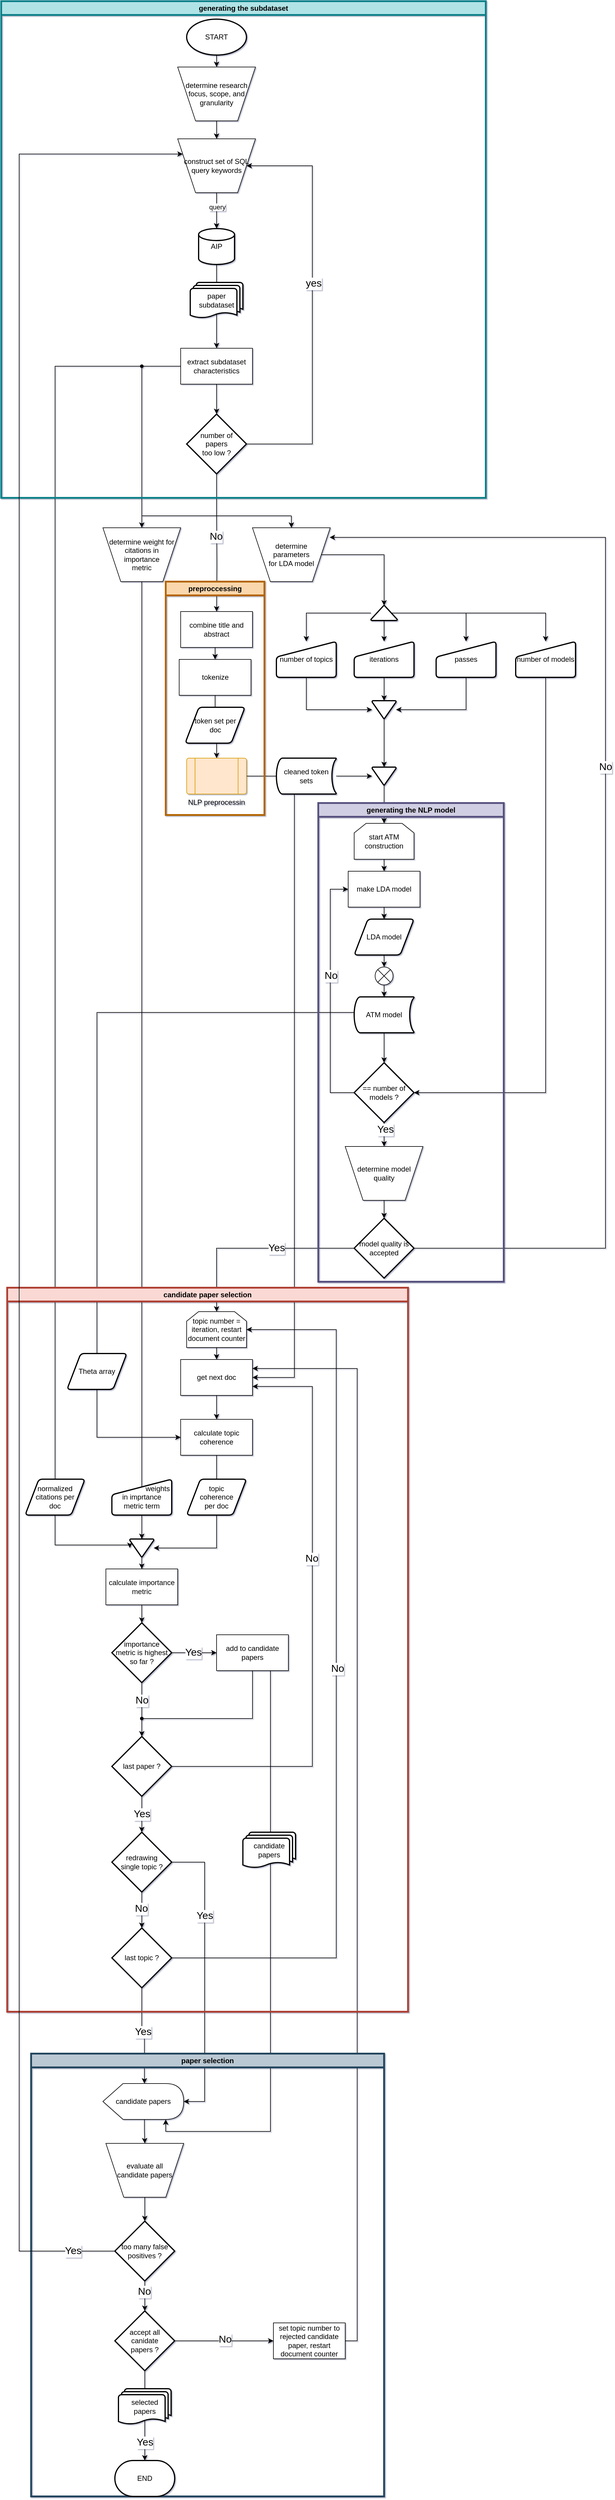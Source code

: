 <mxfile version="21.6.8" type="github" pages="7">
  <diagram id="C5RBs43oDa-KdzZeNtuy" name="Page-1">
    <mxGraphModel dx="2860" dy="2333" grid="1" gridSize="10" guides="1" tooltips="1" connect="1" arrows="1" fold="1" page="1" pageScale="1" pageWidth="827" pageHeight="1169" math="0" shadow="1">
      <root>
        <mxCell id="WIyWlLk6GJQsqaUBKTNV-0" />
        <mxCell id="WIyWlLk6GJQsqaUBKTNV-1" parent="WIyWlLk6GJQsqaUBKTNV-0" />
        <mxCell id="bpjZJ4Prwg0HTMOpsLSU-28" style="edgeStyle=orthogonalEdgeStyle;rounded=0;orthogonalLoop=1;jettySize=auto;html=1;exitX=0.5;exitY=1;exitDx=0;exitDy=0;" parent="WIyWlLk6GJQsqaUBKTNV-1" source="bpjZJ4Prwg0HTMOpsLSU-13" edge="1">
          <mxGeometry relative="1" as="geometry">
            <mxPoint x="360" y="690" as="targetPoint" />
          </mxGeometry>
        </mxCell>
        <mxCell id="bpjZJ4Prwg0HTMOpsLSU-144" style="edgeStyle=orthogonalEdgeStyle;rounded=0;orthogonalLoop=1;jettySize=auto;html=1;exitDx=0;exitDy=0;endArrow=none;endFill=0;" parent="WIyWlLk6GJQsqaUBKTNV-1" edge="1">
          <mxGeometry relative="1" as="geometry">
            <mxPoint x="235" y="610" as="sourcePoint" />
            <mxPoint x="235" y="860" as="targetPoint" />
          </mxGeometry>
        </mxCell>
        <mxCell id="bpjZJ4Prwg0HTMOpsLSU-13" value="extract subdataset characteristics" style="rounded=0;whiteSpace=wrap;html=1;" parent="WIyWlLk6GJQsqaUBKTNV-1" vertex="1">
          <mxGeometry x="300" y="580" width="120" height="60" as="geometry" />
        </mxCell>
        <mxCell id="bpjZJ4Prwg0HTMOpsLSU-20" style="edgeStyle=orthogonalEdgeStyle;rounded=0;orthogonalLoop=1;jettySize=auto;html=1;exitX=0.5;exitY=1;exitDx=0;exitDy=0;entryX=0.5;entryY=0;entryDx=0;entryDy=0;" parent="WIyWlLk6GJQsqaUBKTNV-1" source="bpjZJ4Prwg0HTMOpsLSU-16" target="bpjZJ4Prwg0HTMOpsLSU-19" edge="1">
          <mxGeometry relative="1" as="geometry" />
        </mxCell>
        <mxCell id="bpjZJ4Prwg0HTMOpsLSU-21" style="edgeStyle=orthogonalEdgeStyle;rounded=0;orthogonalLoop=1;jettySize=auto;html=1;exitX=0.5;exitY=1;exitDx=0;exitDy=0;entryX=0.5;entryY=0;entryDx=0;entryDy=0;" parent="WIyWlLk6GJQsqaUBKTNV-1" source="bpjZJ4Prwg0HTMOpsLSU-19" edge="1">
          <mxGeometry relative="1" as="geometry">
            <mxPoint x="360" y="380" as="targetPoint" />
          </mxGeometry>
        </mxCell>
        <mxCell id="bpjZJ4Prwg0HTMOpsLSU-25" value="query" style="edgeLabel;html=1;align=center;verticalAlign=middle;resizable=0;points=[];" parent="bpjZJ4Prwg0HTMOpsLSU-21" vertex="1" connectable="0">
          <mxGeometry x="-0.207" y="1" relative="1" as="geometry">
            <mxPoint as="offset" />
          </mxGeometry>
        </mxCell>
        <mxCell id="bpjZJ4Prwg0HTMOpsLSU-19" value="construct set of SQL query keywords" style="verticalLabelPosition=middle;verticalAlign=middle;html=1;shape=trapezoid;perimeter=trapezoidPerimeter;whiteSpace=wrap;size=0.23;arcSize=10;flipV=1;labelPosition=center;align=center;" parent="WIyWlLk6GJQsqaUBKTNV-1" vertex="1">
          <mxGeometry x="295" y="230" width="130" height="90" as="geometry" />
        </mxCell>
        <mxCell id="bpjZJ4Prwg0HTMOpsLSU-26" style="edgeStyle=orthogonalEdgeStyle;rounded=0;orthogonalLoop=1;jettySize=auto;html=1;exitX=0.5;exitY=1;exitDx=0;exitDy=0;exitPerimeter=0;entryX=0.5;entryY=0;entryDx=0;entryDy=0;" parent="WIyWlLk6GJQsqaUBKTNV-1" source="bpjZJ4Prwg0HTMOpsLSU-22" target="bpjZJ4Prwg0HTMOpsLSU-13" edge="1">
          <mxGeometry relative="1" as="geometry" />
        </mxCell>
        <mxCell id="bpjZJ4Prwg0HTMOpsLSU-22" value="AIP" style="strokeWidth=2;html=1;shape=mxgraph.flowchart.database;whiteSpace=wrap;" parent="WIyWlLk6GJQsqaUBKTNV-1" vertex="1">
          <mxGeometry x="330" y="380" width="60" height="60" as="geometry" />
        </mxCell>
        <mxCell id="bpjZJ4Prwg0HTMOpsLSU-23" value="paper subdataset" style="strokeWidth=2;html=1;shape=mxgraph.flowchart.multi-document;whiteSpace=wrap;" parent="WIyWlLk6GJQsqaUBKTNV-1" vertex="1">
          <mxGeometry x="316" y="470" width="88" height="60" as="geometry" />
        </mxCell>
        <mxCell id="bpjZJ4Prwg0HTMOpsLSU-31" style="edgeStyle=orthogonalEdgeStyle;rounded=0;orthogonalLoop=1;jettySize=auto;html=1;exitX=1;exitY=0.5;exitDx=0;exitDy=0;exitPerimeter=0;entryX=1;entryY=0.5;entryDx=0;entryDy=0;" parent="WIyWlLk6GJQsqaUBKTNV-1" source="bpjZJ4Prwg0HTMOpsLSU-29" target="bpjZJ4Prwg0HTMOpsLSU-19" edge="1">
          <mxGeometry relative="1" as="geometry">
            <Array as="points">
              <mxPoint x="520" y="740" />
              <mxPoint x="520" y="275" />
            </Array>
          </mxGeometry>
        </mxCell>
        <mxCell id="bpjZJ4Prwg0HTMOpsLSU-32" value="yes" style="edgeLabel;html=1;align=center;verticalAlign=middle;resizable=0;points=[];fontSize=17;" parent="bpjZJ4Prwg0HTMOpsLSU-31" vertex="1" connectable="0">
          <mxGeometry x="0.104" y="-2" relative="1" as="geometry">
            <mxPoint as="offset" />
          </mxGeometry>
        </mxCell>
        <mxCell id="bpjZJ4Prwg0HTMOpsLSU-71" style="edgeStyle=orthogonalEdgeStyle;rounded=0;orthogonalLoop=1;jettySize=auto;html=1;exitDx=0;exitDy=0;exitPerimeter=0;" parent="WIyWlLk6GJQsqaUBKTNV-1" edge="1">
          <mxGeometry relative="1" as="geometry">
            <mxPoint x="360" y="850" as="targetPoint" />
            <mxPoint x="360" y="850" as="sourcePoint" />
          </mxGeometry>
        </mxCell>
        <mxCell id="bpjZJ4Prwg0HTMOpsLSU-147" style="edgeStyle=orthogonalEdgeStyle;rounded=0;orthogonalLoop=1;jettySize=auto;html=1;exitX=0.5;exitY=1;exitDx=0;exitDy=0;exitPerimeter=0;entryX=0.6;entryY=0.15;entryDx=0;entryDy=0;entryPerimeter=0;endArrow=none;endFill=0;" parent="WIyWlLk6GJQsqaUBKTNV-1" source="bpjZJ4Prwg0HTMOpsLSU-29" edge="1">
          <mxGeometry relative="1" as="geometry">
            <mxPoint x="360" y="860" as="targetPoint" />
          </mxGeometry>
        </mxCell>
        <mxCell id="bpjZJ4Prwg0HTMOpsLSU-29" value="number of &lt;br&gt;papers &lt;br&gt;too low ?" style="strokeWidth=2;html=1;shape=mxgraph.flowchart.decision;whiteSpace=wrap;" parent="WIyWlLk6GJQsqaUBKTNV-1" vertex="1">
          <mxGeometry x="310" y="690" width="100" height="100" as="geometry" />
        </mxCell>
        <mxCell id="bpjZJ4Prwg0HTMOpsLSU-210" style="edgeStyle=orthogonalEdgeStyle;rounded=0;orthogonalLoop=1;jettySize=auto;html=1;exitX=0.5;exitY=1;exitDx=0;exitDy=0;entryX=0.5;entryY=0;entryDx=0;entryDy=0;entryPerimeter=0;" parent="WIyWlLk6GJQsqaUBKTNV-1" source="bpjZJ4Prwg0HTMOpsLSU-34" target="bpjZJ4Prwg0HTMOpsLSU-203" edge="1">
          <mxGeometry relative="1" as="geometry" />
        </mxCell>
        <mxCell id="bpjZJ4Prwg0HTMOpsLSU-34" value="determine weight for citations in &lt;br&gt;importance &lt;br&gt;metric" style="verticalLabelPosition=middle;verticalAlign=middle;html=1;shape=trapezoid;perimeter=trapezoidPerimeter;whiteSpace=wrap;size=0.23;arcSize=10;flipV=1;labelPosition=center;align=center;" parent="WIyWlLk6GJQsqaUBKTNV-1" vertex="1">
          <mxGeometry x="170" y="880" width="130" height="90" as="geometry" />
        </mxCell>
        <mxCell id="bpjZJ4Prwg0HTMOpsLSU-132" style="edgeStyle=orthogonalEdgeStyle;rounded=0;orthogonalLoop=1;jettySize=auto;html=1;exitX=1;exitY=0.5;exitDx=0;exitDy=0;entryX=0.5;entryY=0;entryDx=0;entryDy=0;entryPerimeter=0;" parent="WIyWlLk6GJQsqaUBKTNV-1" source="bpjZJ4Prwg0HTMOpsLSU-42" target="bpjZJ4Prwg0HTMOpsLSU-128" edge="1">
          <mxGeometry relative="1" as="geometry" />
        </mxCell>
        <mxCell id="bpjZJ4Prwg0HTMOpsLSU-42" value="determine &lt;br&gt;parameters &lt;br&gt;for LDA model" style="verticalLabelPosition=middle;verticalAlign=middle;html=1;shape=trapezoid;perimeter=trapezoidPerimeter;whiteSpace=wrap;size=0.23;arcSize=10;flipV=1;labelPosition=center;align=center;" parent="WIyWlLk6GJQsqaUBKTNV-1" vertex="1">
          <mxGeometry x="420" y="880" width="130" height="90" as="geometry" />
        </mxCell>
        <mxCell id="bpjZJ4Prwg0HTMOpsLSU-158" style="edgeStyle=orthogonalEdgeStyle;rounded=0;orthogonalLoop=1;jettySize=auto;html=1;exitX=1;exitY=0.5;exitDx=0;exitDy=0;entryX=0;entryY=0.5;entryDx=0;entryDy=0;entryPerimeter=0;" parent="WIyWlLk6GJQsqaUBKTNV-1" source="bpjZJ4Prwg0HTMOpsLSU-212" target="bpjZJ4Prwg0HTMOpsLSU-156" edge="1">
          <mxGeometry relative="1" as="geometry" />
        </mxCell>
        <mxCell id="bpjZJ4Prwg0HTMOpsLSU-152" style="edgeStyle=orthogonalEdgeStyle;rounded=0;orthogonalLoop=1;jettySize=auto;html=1;exitX=0.5;exitY=1;exitDx=0;exitDy=0;entryX=0;entryY=0.5;entryDx=0;entryDy=0;entryPerimeter=0;" parent="WIyWlLk6GJQsqaUBKTNV-1" source="bpjZJ4Prwg0HTMOpsLSU-52" target="bpjZJ4Prwg0HTMOpsLSU-151" edge="1">
          <mxGeometry relative="1" as="geometry" />
        </mxCell>
        <mxCell id="bpjZJ4Prwg0HTMOpsLSU-52" value="number of topics" style="html=1;strokeWidth=2;shape=manualInput;whiteSpace=wrap;rounded=1;size=26;arcSize=11;" parent="WIyWlLk6GJQsqaUBKTNV-1" vertex="1">
          <mxGeometry x="460" y="1070" width="100" height="60" as="geometry" />
        </mxCell>
        <mxCell id="bpjZJ4Prwg0HTMOpsLSU-155" style="edgeStyle=orthogonalEdgeStyle;rounded=0;orthogonalLoop=1;jettySize=auto;html=1;exitX=0.5;exitY=1;exitDx=0;exitDy=0;entryX=1;entryY=0.5;entryDx=0;entryDy=0;entryPerimeter=0;" parent="WIyWlLk6GJQsqaUBKTNV-1" source="bpjZJ4Prwg0HTMOpsLSU-53" target="bpjZJ4Prwg0HTMOpsLSU-151" edge="1">
          <mxGeometry relative="1" as="geometry" />
        </mxCell>
        <mxCell id="bpjZJ4Prwg0HTMOpsLSU-53" value="passes" style="html=1;strokeWidth=2;shape=manualInput;whiteSpace=wrap;rounded=1;size=26;arcSize=11;" parent="WIyWlLk6GJQsqaUBKTNV-1" vertex="1">
          <mxGeometry x="727" y="1070" width="100" height="60" as="geometry" />
        </mxCell>
        <mxCell id="bpjZJ4Prwg0HTMOpsLSU-153" style="edgeStyle=orthogonalEdgeStyle;rounded=0;orthogonalLoop=1;jettySize=auto;html=1;exitX=0.5;exitY=1;exitDx=0;exitDy=0;entryX=0.5;entryY=0;entryDx=0;entryDy=0;entryPerimeter=0;" parent="WIyWlLk6GJQsqaUBKTNV-1" source="bpjZJ4Prwg0HTMOpsLSU-55" target="bpjZJ4Prwg0HTMOpsLSU-151" edge="1">
          <mxGeometry relative="1" as="geometry" />
        </mxCell>
        <mxCell id="bpjZJ4Prwg0HTMOpsLSU-55" value="iterations" style="html=1;strokeWidth=2;shape=manualInput;whiteSpace=wrap;rounded=1;size=26;arcSize=11;" parent="WIyWlLk6GJQsqaUBKTNV-1" vertex="1">
          <mxGeometry x="590" y="1070" width="100" height="60" as="geometry" />
        </mxCell>
        <mxCell id="bpjZJ4Prwg0HTMOpsLSU-166" style="edgeStyle=orthogonalEdgeStyle;rounded=0;orthogonalLoop=1;jettySize=auto;html=1;exitX=0.5;exitY=1;exitDx=0;exitDy=0;entryX=1;entryY=0.5;entryDx=0;entryDy=0;entryPerimeter=0;" parent="WIyWlLk6GJQsqaUBKTNV-1" source="bpjZJ4Prwg0HTMOpsLSU-56" target="bpjZJ4Prwg0HTMOpsLSU-102" edge="1">
          <mxGeometry relative="1" as="geometry" />
        </mxCell>
        <mxCell id="bpjZJ4Prwg0HTMOpsLSU-56" value="number of models" style="html=1;strokeWidth=2;shape=manualInput;whiteSpace=wrap;rounded=1;size=26;arcSize=11;" parent="WIyWlLk6GJQsqaUBKTNV-1" vertex="1">
          <mxGeometry x="860" y="1070" width="100" height="60" as="geometry" />
        </mxCell>
        <mxCell id="bpjZJ4Prwg0HTMOpsLSU-57" value="&amp;nbsp; &amp;nbsp; &amp;nbsp; &amp;nbsp; &amp;nbsp; &amp;nbsp; &amp;nbsp; &amp;nbsp; weights &lt;br&gt;in imprtance &lt;br&gt;metric term" style="html=1;strokeWidth=2;shape=manualInput;whiteSpace=wrap;rounded=1;size=26;arcSize=11;" parent="WIyWlLk6GJQsqaUBKTNV-1" vertex="1">
          <mxGeometry x="185" y="2470" width="100" height="60" as="geometry" />
        </mxCell>
        <mxCell id="bpjZJ4Prwg0HTMOpsLSU-164" style="edgeStyle=orthogonalEdgeStyle;rounded=0;orthogonalLoop=1;jettySize=auto;html=1;exitX=0;exitY=0.5;exitDx=0;exitDy=0;exitPerimeter=0;entryX=0;entryY=0.5;entryDx=0;entryDy=0;" parent="WIyWlLk6GJQsqaUBKTNV-1" source="bpjZJ4Prwg0HTMOpsLSU-102" target="bpjZJ4Prwg0HTMOpsLSU-134" edge="1">
          <mxGeometry relative="1" as="geometry">
            <Array as="points">
              <mxPoint x="550" y="1824" />
              <mxPoint x="550" y="1484" />
            </Array>
          </mxGeometry>
        </mxCell>
        <mxCell id="bpjZJ4Prwg0HTMOpsLSU-174" value="&lt;font style=&quot;font-size: 17px;&quot;&gt;No&lt;/font&gt;" style="edgeLabel;html=1;align=center;verticalAlign=middle;resizable=0;points=[];" parent="bpjZJ4Prwg0HTMOpsLSU-164" vertex="1" connectable="0">
          <mxGeometry y="-1" relative="1" as="geometry">
            <mxPoint y="-30" as="offset" />
          </mxGeometry>
        </mxCell>
        <mxCell id="bpjZJ4Prwg0HTMOpsLSU-277" style="edgeStyle=orthogonalEdgeStyle;rounded=0;orthogonalLoop=1;jettySize=auto;html=1;exitX=0.5;exitY=1;exitDx=0;exitDy=0;exitPerimeter=0;entryX=0.5;entryY=0;entryDx=0;entryDy=0;" parent="WIyWlLk6GJQsqaUBKTNV-1" source="bpjZJ4Prwg0HTMOpsLSU-102" target="bpjZJ4Prwg0HTMOpsLSU-273" edge="1">
          <mxGeometry relative="1" as="geometry" />
        </mxCell>
        <mxCell id="bpjZJ4Prwg0HTMOpsLSU-102" value="== number of models ?" style="strokeWidth=2;html=1;shape=mxgraph.flowchart.decision;whiteSpace=wrap;" parent="WIyWlLk6GJQsqaUBKTNV-1" vertex="1">
          <mxGeometry x="590" y="1774" width="100" height="100" as="geometry" />
        </mxCell>
        <mxCell id="bpjZJ4Prwg0HTMOpsLSU-129" style="edgeStyle=orthogonalEdgeStyle;rounded=0;orthogonalLoop=1;jettySize=auto;html=1;entryX=0.5;entryY=0;entryDx=0;entryDy=0;" parent="WIyWlLk6GJQsqaUBKTNV-1" source="bpjZJ4Prwg0HTMOpsLSU-128" target="bpjZJ4Prwg0HTMOpsLSU-52" edge="1">
          <mxGeometry relative="1" as="geometry" />
        </mxCell>
        <mxCell id="bpjZJ4Prwg0HTMOpsLSU-130" style="edgeStyle=orthogonalEdgeStyle;rounded=0;orthogonalLoop=1;jettySize=auto;html=1;exitX=0.5;exitY=1;exitDx=0;exitDy=0;exitPerimeter=0;entryX=0.5;entryY=0;entryDx=0;entryDy=0;" parent="WIyWlLk6GJQsqaUBKTNV-1" source="bpjZJ4Prwg0HTMOpsLSU-128" target="bpjZJ4Prwg0HTMOpsLSU-55" edge="1">
          <mxGeometry relative="1" as="geometry" />
        </mxCell>
        <mxCell id="bpjZJ4Prwg0HTMOpsLSU-131" style="edgeStyle=orthogonalEdgeStyle;rounded=0;orthogonalLoop=1;jettySize=auto;html=1;exitX=0.78;exitY=0.5;exitDx=0;exitDy=0;exitPerimeter=0;entryX=0.5;entryY=0;entryDx=0;entryDy=0;" parent="WIyWlLk6GJQsqaUBKTNV-1" source="bpjZJ4Prwg0HTMOpsLSU-128" target="bpjZJ4Prwg0HTMOpsLSU-53" edge="1">
          <mxGeometry relative="1" as="geometry" />
        </mxCell>
        <mxCell id="bpjZJ4Prwg0HTMOpsLSU-165" style="edgeStyle=orthogonalEdgeStyle;rounded=0;orthogonalLoop=1;jettySize=auto;html=1;exitX=0.78;exitY=0.5;exitDx=0;exitDy=0;exitPerimeter=0;entryX=0.5;entryY=0;entryDx=0;entryDy=0;" parent="WIyWlLk6GJQsqaUBKTNV-1" source="bpjZJ4Prwg0HTMOpsLSU-128" target="bpjZJ4Prwg0HTMOpsLSU-56" edge="1">
          <mxGeometry relative="1" as="geometry" />
        </mxCell>
        <mxCell id="bpjZJ4Prwg0HTMOpsLSU-128" value="" style="strokeWidth=2;html=1;shape=mxgraph.flowchart.extract_or_measurement;whiteSpace=wrap;" parent="WIyWlLk6GJQsqaUBKTNV-1" vertex="1">
          <mxGeometry x="618" y="1010" width="44" height="25" as="geometry" />
        </mxCell>
        <mxCell id="bpjZJ4Prwg0HTMOpsLSU-138" style="edgeStyle=orthogonalEdgeStyle;rounded=0;orthogonalLoop=1;jettySize=auto;html=1;exitX=0.5;exitY=1;exitDx=0;exitDy=0;entryX=0.5;entryY=0;entryDx=0;entryDy=0;" parent="WIyWlLk6GJQsqaUBKTNV-1" source="bpjZJ4Prwg0HTMOpsLSU-133" target="bpjZJ4Prwg0HTMOpsLSU-134" edge="1">
          <mxGeometry relative="1" as="geometry" />
        </mxCell>
        <mxCell id="bpjZJ4Prwg0HTMOpsLSU-133" value="start ATM construction" style="shape=loopLimit;whiteSpace=wrap;html=1;" parent="WIyWlLk6GJQsqaUBKTNV-1" vertex="1">
          <mxGeometry x="590" y="1374" width="100" height="60" as="geometry" />
        </mxCell>
        <mxCell id="bpjZJ4Prwg0HTMOpsLSU-170" style="edgeStyle=orthogonalEdgeStyle;rounded=0;orthogonalLoop=1;jettySize=auto;html=1;exitX=0.5;exitY=1;exitDx=0;exitDy=0;entryX=0.5;entryY=0;entryDx=0;entryDy=0;" parent="WIyWlLk6GJQsqaUBKTNV-1" source="bpjZJ4Prwg0HTMOpsLSU-134" target="bpjZJ4Prwg0HTMOpsLSU-168" edge="1">
          <mxGeometry relative="1" as="geometry" />
        </mxCell>
        <mxCell id="bpjZJ4Prwg0HTMOpsLSU-134" value="make LDA model" style="rounded=0;whiteSpace=wrap;html=1;" parent="WIyWlLk6GJQsqaUBKTNV-1" vertex="1">
          <mxGeometry x="580" y="1454" width="120" height="60" as="geometry" />
        </mxCell>
        <mxCell id="bpjZJ4Prwg0HTMOpsLSU-148" style="edgeStyle=orthogonalEdgeStyle;rounded=0;orthogonalLoop=1;jettySize=auto;html=1;entryX=0.9;entryY=0.4;entryDx=0;entryDy=0;entryPerimeter=0;endArrow=none;endFill=0;" parent="WIyWlLk6GJQsqaUBKTNV-1" edge="1">
          <mxGeometry relative="1" as="geometry">
            <mxPoint x="360" y="860" as="sourcePoint" />
            <mxPoint x="235" y="860" as="targetPoint" />
          </mxGeometry>
        </mxCell>
        <mxCell id="bpjZJ4Prwg0HTMOpsLSU-149" style="edgeStyle=orthogonalEdgeStyle;rounded=0;orthogonalLoop=1;jettySize=auto;html=1;entryX=0.2;entryY=0.55;entryDx=0;entryDy=0;entryPerimeter=0;endArrow=none;endFill=0;" parent="WIyWlLk6GJQsqaUBKTNV-1" edge="1">
          <mxGeometry relative="1" as="geometry">
            <mxPoint x="360" y="860" as="sourcePoint" />
            <mxPoint x="485" y="860" as="targetPoint" />
          </mxGeometry>
        </mxCell>
        <mxCell id="bpjZJ4Prwg0HTMOpsLSU-146" style="edgeStyle=orthogonalEdgeStyle;rounded=0;orthogonalLoop=1;jettySize=auto;html=1;entryX=0.5;entryY=0;entryDx=0;entryDy=0;" parent="WIyWlLk6GJQsqaUBKTNV-1" target="bpjZJ4Prwg0HTMOpsLSU-34" edge="1">
          <mxGeometry relative="1" as="geometry">
            <mxPoint x="235" y="860" as="sourcePoint" />
          </mxGeometry>
        </mxCell>
        <mxCell id="bpjZJ4Prwg0HTMOpsLSU-150" style="edgeStyle=orthogonalEdgeStyle;rounded=0;orthogonalLoop=1;jettySize=auto;html=1;entryX=0.5;entryY=0;entryDx=0;entryDy=0;" parent="WIyWlLk6GJQsqaUBKTNV-1" target="bpjZJ4Prwg0HTMOpsLSU-42" edge="1">
          <mxGeometry relative="1" as="geometry">
            <mxPoint x="485" y="860" as="sourcePoint" />
          </mxGeometry>
        </mxCell>
        <mxCell id="bpjZJ4Prwg0HTMOpsLSU-159" style="edgeStyle=orthogonalEdgeStyle;rounded=0;orthogonalLoop=1;jettySize=auto;html=1;exitX=0.5;exitY=1;exitDx=0;exitDy=0;exitPerimeter=0;entryX=0.5;entryY=0;entryDx=0;entryDy=0;entryPerimeter=0;" parent="WIyWlLk6GJQsqaUBKTNV-1" source="bpjZJ4Prwg0HTMOpsLSU-151" target="bpjZJ4Prwg0HTMOpsLSU-156" edge="1">
          <mxGeometry relative="1" as="geometry" />
        </mxCell>
        <mxCell id="bpjZJ4Prwg0HTMOpsLSU-151" value="" style="strokeWidth=2;html=1;shape=mxgraph.flowchart.merge_or_storage;whiteSpace=wrap;" parent="WIyWlLk6GJQsqaUBKTNV-1" vertex="1">
          <mxGeometry x="620" y="1169" width="40" height="30" as="geometry" />
        </mxCell>
        <mxCell id="bpjZJ4Prwg0HTMOpsLSU-160" style="edgeStyle=orthogonalEdgeStyle;rounded=0;orthogonalLoop=1;jettySize=auto;html=1;exitX=0.5;exitY=1;exitDx=0;exitDy=0;exitPerimeter=0;entryX=0.5;entryY=0;entryDx=0;entryDy=0;" parent="WIyWlLk6GJQsqaUBKTNV-1" source="bpjZJ4Prwg0HTMOpsLSU-156" target="bpjZJ4Prwg0HTMOpsLSU-133" edge="1">
          <mxGeometry relative="1" as="geometry" />
        </mxCell>
        <mxCell id="bpjZJ4Prwg0HTMOpsLSU-156" value="" style="strokeWidth=2;html=1;shape=mxgraph.flowchart.merge_or_storage;whiteSpace=wrap;" parent="WIyWlLk6GJQsqaUBKTNV-1" vertex="1">
          <mxGeometry x="620" y="1280" width="40" height="30" as="geometry" />
        </mxCell>
        <mxCell id="bpjZJ4Prwg0HTMOpsLSU-173" style="edgeStyle=orthogonalEdgeStyle;rounded=0;orthogonalLoop=1;jettySize=auto;html=1;exitX=0.5;exitY=1;exitDx=0;exitDy=0;exitPerimeter=0;entryX=0.5;entryY=0;entryDx=0;entryDy=0;entryPerimeter=0;" parent="WIyWlLk6GJQsqaUBKTNV-1" source="bpjZJ4Prwg0HTMOpsLSU-167" target="bpjZJ4Prwg0HTMOpsLSU-102" edge="1">
          <mxGeometry relative="1" as="geometry" />
        </mxCell>
        <mxCell id="bpjZJ4Prwg0HTMOpsLSU-184" style="edgeStyle=orthogonalEdgeStyle;rounded=0;orthogonalLoop=1;jettySize=auto;html=1;entryX=0;entryY=0.5;entryDx=0;entryDy=0;" parent="WIyWlLk6GJQsqaUBKTNV-1" source="bpjZJ4Prwg0HTMOpsLSU-167" target="bpjZJ4Prwg0HTMOpsLSU-183" edge="1">
          <mxGeometry relative="1" as="geometry">
            <Array as="points">
              <mxPoint x="160" y="1690" />
              <mxPoint x="160" y="2400" />
            </Array>
          </mxGeometry>
        </mxCell>
        <mxCell id="bpjZJ4Prwg0HTMOpsLSU-167" value="ATM model" style="strokeWidth=2;html=1;shape=mxgraph.flowchart.stored_data;whiteSpace=wrap;" parent="WIyWlLk6GJQsqaUBKTNV-1" vertex="1">
          <mxGeometry x="590" y="1664" width="100" height="60" as="geometry" />
        </mxCell>
        <mxCell id="bpjZJ4Prwg0HTMOpsLSU-171" style="edgeStyle=orthogonalEdgeStyle;rounded=0;orthogonalLoop=1;jettySize=auto;html=1;exitX=0.5;exitY=1;exitDx=0;exitDy=0;entryX=0.5;entryY=0;entryDx=0;entryDy=0;entryPerimeter=0;" parent="WIyWlLk6GJQsqaUBKTNV-1" source="bpjZJ4Prwg0HTMOpsLSU-168" target="bpjZJ4Prwg0HTMOpsLSU-169" edge="1">
          <mxGeometry relative="1" as="geometry" />
        </mxCell>
        <mxCell id="bpjZJ4Prwg0HTMOpsLSU-168" value="LDA model" style="shape=parallelogram;html=1;strokeWidth=2;perimeter=parallelogramPerimeter;whiteSpace=wrap;rounded=1;arcSize=12;size=0.23;" parent="WIyWlLk6GJQsqaUBKTNV-1" vertex="1">
          <mxGeometry x="590" y="1534" width="100" height="60" as="geometry" />
        </mxCell>
        <mxCell id="bpjZJ4Prwg0HTMOpsLSU-172" style="edgeStyle=orthogonalEdgeStyle;rounded=0;orthogonalLoop=1;jettySize=auto;html=1;exitX=0.5;exitY=1;exitDx=0;exitDy=0;exitPerimeter=0;" parent="WIyWlLk6GJQsqaUBKTNV-1" source="bpjZJ4Prwg0HTMOpsLSU-169" target="bpjZJ4Prwg0HTMOpsLSU-167" edge="1">
          <mxGeometry relative="1" as="geometry" />
        </mxCell>
        <mxCell id="bpjZJ4Prwg0HTMOpsLSU-169" value="" style="verticalLabelPosition=bottom;verticalAlign=top;html=1;shape=mxgraph.flowchart.or;" parent="WIyWlLk6GJQsqaUBKTNV-1" vertex="1">
          <mxGeometry x="625" y="1614" width="30" height="30" as="geometry" />
        </mxCell>
        <mxCell id="bpjZJ4Prwg0HTMOpsLSU-182" style="edgeStyle=orthogonalEdgeStyle;rounded=0;orthogonalLoop=1;jettySize=auto;html=1;exitX=0.5;exitY=1;exitDx=0;exitDy=0;entryX=0.5;entryY=0;entryDx=0;entryDy=0;" parent="WIyWlLk6GJQsqaUBKTNV-1" source="bpjZJ4Prwg0HTMOpsLSU-175" target="bpjZJ4Prwg0HTMOpsLSU-181" edge="1">
          <mxGeometry relative="1" as="geometry" />
        </mxCell>
        <mxCell id="bpjZJ4Prwg0HTMOpsLSU-175" value="topic number =&lt;br&gt;iteration, restart document counter" style="shape=loopLimit;whiteSpace=wrap;html=1;" parent="WIyWlLk6GJQsqaUBKTNV-1" vertex="1">
          <mxGeometry x="310" y="2190" width="100" height="60" as="geometry" />
        </mxCell>
        <mxCell id="bpjZJ4Prwg0HTMOpsLSU-177" style="edgeStyle=orthogonalEdgeStyle;rounded=0;orthogonalLoop=1;jettySize=auto;html=1;entryX=0.5;entryY=0;entryDx=0;entryDy=0;" parent="WIyWlLk6GJQsqaUBKTNV-1" target="bpjZJ4Prwg0HTMOpsLSU-78" edge="1">
          <mxGeometry relative="1" as="geometry">
            <mxPoint x="360" y="860" as="sourcePoint" />
          </mxGeometry>
        </mxCell>
        <mxCell id="41M_tz0l8FGMAUU8uRZp-0" value="&lt;font style=&quot;font-size: 17px;&quot;&gt;No&lt;/font&gt;" style="edgeLabel;html=1;align=center;verticalAlign=middle;resizable=0;points=[];" parent="bpjZJ4Prwg0HTMOpsLSU-177" vertex="1" connectable="0">
          <mxGeometry x="-0.564" y="-1" relative="1" as="geometry">
            <mxPoint as="offset" />
          </mxGeometry>
        </mxCell>
        <mxCell id="bpjZJ4Prwg0HTMOpsLSU-180" value="Theta array" style="shape=parallelogram;html=1;strokeWidth=2;perimeter=parallelogramPerimeter;whiteSpace=wrap;rounded=1;arcSize=12;size=0.23;" parent="WIyWlLk6GJQsqaUBKTNV-1" vertex="1">
          <mxGeometry x="110" y="2260" width="100" height="60" as="geometry" />
        </mxCell>
        <mxCell id="bpjZJ4Prwg0HTMOpsLSU-185" style="edgeStyle=orthogonalEdgeStyle;rounded=0;orthogonalLoop=1;jettySize=auto;html=1;exitX=0.5;exitY=1;exitDx=0;exitDy=0;entryX=0.5;entryY=0;entryDx=0;entryDy=0;" parent="WIyWlLk6GJQsqaUBKTNV-1" source="bpjZJ4Prwg0HTMOpsLSU-181" target="bpjZJ4Prwg0HTMOpsLSU-183" edge="1">
          <mxGeometry relative="1" as="geometry" />
        </mxCell>
        <mxCell id="bpjZJ4Prwg0HTMOpsLSU-181" value="get next doc" style="rounded=0;whiteSpace=wrap;html=1;" parent="WIyWlLk6GJQsqaUBKTNV-1" vertex="1">
          <mxGeometry x="300" y="2270" width="120" height="60" as="geometry" />
        </mxCell>
        <mxCell id="bpjZJ4Prwg0HTMOpsLSU-209" style="edgeStyle=orthogonalEdgeStyle;rounded=0;orthogonalLoop=1;jettySize=auto;html=1;exitX=0.5;exitY=1;exitDx=0;exitDy=0;entryX=1;entryY=0.5;entryDx=0;entryDy=0;entryPerimeter=0;" parent="WIyWlLk6GJQsqaUBKTNV-1" source="bpjZJ4Prwg0HTMOpsLSU-183" target="bpjZJ4Prwg0HTMOpsLSU-203" edge="1">
          <mxGeometry relative="1" as="geometry" />
        </mxCell>
        <mxCell id="bpjZJ4Prwg0HTMOpsLSU-183" value="calculate topic coherence" style="rounded=0;whiteSpace=wrap;html=1;" parent="WIyWlLk6GJQsqaUBKTNV-1" vertex="1">
          <mxGeometry x="300" y="2370" width="120" height="60" as="geometry" />
        </mxCell>
        <mxCell id="bpjZJ4Prwg0HTMOpsLSU-216" style="edgeStyle=orthogonalEdgeStyle;rounded=0;orthogonalLoop=1;jettySize=auto;html=1;exitX=0.5;exitY=1;exitDx=0;exitDy=0;entryX=0.5;entryY=0;entryDx=0;entryDy=0;entryPerimeter=0;" parent="WIyWlLk6GJQsqaUBKTNV-1" source="bpjZJ4Prwg0HTMOpsLSU-186" target="bpjZJ4Prwg0HTMOpsLSU-215" edge="1">
          <mxGeometry relative="1" as="geometry" />
        </mxCell>
        <mxCell id="bpjZJ4Prwg0HTMOpsLSU-186" value="calculate importance metric" style="rounded=0;whiteSpace=wrap;html=1;" parent="WIyWlLk6GJQsqaUBKTNV-1" vertex="1">
          <mxGeometry x="175" y="2620" width="120" height="60" as="geometry" />
        </mxCell>
        <mxCell id="bpjZJ4Prwg0HTMOpsLSU-188" value="" style="edgeStyle=orthogonalEdgeStyle;rounded=0;orthogonalLoop=1;jettySize=auto;html=1;entryDx=0;entryDy=0;" parent="WIyWlLk6GJQsqaUBKTNV-1" edge="1">
          <mxGeometry relative="1" as="geometry">
            <mxPoint x="235" y="860" as="sourcePoint" />
            <mxPoint x="235" y="860" as="targetPoint" />
          </mxGeometry>
        </mxCell>
        <mxCell id="bpjZJ4Prwg0HTMOpsLSU-192" value="" style="edgeStyle=orthogonalEdgeStyle;rounded=0;orthogonalLoop=1;jettySize=auto;html=1;exitX=0;exitY=0.5;exitDx=0;exitDy=0;endArrow=none;endFill=0;" parent="WIyWlLk6GJQsqaUBKTNV-1" source="bpjZJ4Prwg0HTMOpsLSU-13" target="bpjZJ4Prwg0HTMOpsLSU-199" edge="1">
          <mxGeometry relative="1" as="geometry">
            <mxPoint x="300" y="610" as="sourcePoint" />
            <mxPoint x="235" y="610" as="targetPoint" />
          </mxGeometry>
        </mxCell>
        <mxCell id="bpjZJ4Prwg0HTMOpsLSU-195" value="topic &lt;br&gt;coherence &lt;br&gt;per doc" style="shape=parallelogram;html=1;strokeWidth=2;perimeter=parallelogramPerimeter;whiteSpace=wrap;rounded=1;arcSize=12;size=0.23;" parent="WIyWlLk6GJQsqaUBKTNV-1" vertex="1">
          <mxGeometry x="310" y="2470" width="100" height="60" as="geometry" />
        </mxCell>
        <mxCell id="bpjZJ4Prwg0HTMOpsLSU-211" style="edgeStyle=orthogonalEdgeStyle;rounded=0;orthogonalLoop=1;jettySize=auto;html=1;entryX=0;entryY=0.5;entryDx=0;entryDy=0;entryPerimeter=0;" parent="WIyWlLk6GJQsqaUBKTNV-1" source="bpjZJ4Prwg0HTMOpsLSU-199" target="bpjZJ4Prwg0HTMOpsLSU-203" edge="1">
          <mxGeometry relative="1" as="geometry">
            <Array as="points">
              <mxPoint x="90" y="610" />
              <mxPoint x="90" y="2580" />
              <mxPoint x="215" y="2580" />
            </Array>
          </mxGeometry>
        </mxCell>
        <mxCell id="bpjZJ4Prwg0HTMOpsLSU-199" value="" style="shape=waypoint;sketch=0;fillStyle=solid;size=6;pointerEvents=1;points=[];fillColor=none;resizable=0;rotatable=0;perimeter=centerPerimeter;snapToPoint=1;" parent="WIyWlLk6GJQsqaUBKTNV-1" vertex="1">
          <mxGeometry x="225" y="600" width="20" height="20" as="geometry" />
        </mxCell>
        <mxCell id="bpjZJ4Prwg0HTMOpsLSU-205" style="edgeStyle=orthogonalEdgeStyle;rounded=0;orthogonalLoop=1;jettySize=auto;html=1;exitX=0.5;exitY=1;exitDx=0;exitDy=0;exitPerimeter=0;" parent="WIyWlLk6GJQsqaUBKTNV-1" source="bpjZJ4Prwg0HTMOpsLSU-203" target="bpjZJ4Prwg0HTMOpsLSU-186" edge="1">
          <mxGeometry relative="1" as="geometry" />
        </mxCell>
        <mxCell id="bpjZJ4Prwg0HTMOpsLSU-203" value="" style="strokeWidth=2;html=1;shape=mxgraph.flowchart.merge_or_storage;whiteSpace=wrap;" parent="WIyWlLk6GJQsqaUBKTNV-1" vertex="1">
          <mxGeometry x="215" y="2570" width="40" height="30" as="geometry" />
        </mxCell>
        <mxCell id="bpjZJ4Prwg0HTMOpsLSU-197" value="normalized citations per &lt;br&gt;doc" style="shape=parallelogram;html=1;strokeWidth=2;perimeter=parallelogramPerimeter;whiteSpace=wrap;rounded=1;arcSize=12;size=0.23;" parent="WIyWlLk6GJQsqaUBKTNV-1" vertex="1">
          <mxGeometry x="40" y="2470" width="100" height="60" as="geometry" />
        </mxCell>
        <mxCell id="bpjZJ4Prwg0HTMOpsLSU-213" value="" style="edgeStyle=orthogonalEdgeStyle;rounded=0;orthogonalLoop=1;jettySize=auto;html=1;exitX=1;exitY=0.5;exitDx=0;exitDy=0;entryX=0;entryY=0.5;entryDx=0;entryDy=0;entryPerimeter=0;endArrow=none;endFill=0;" parent="WIyWlLk6GJQsqaUBKTNV-1" source="bpjZJ4Prwg0HTMOpsLSU-48" target="bpjZJ4Prwg0HTMOpsLSU-212" edge="1">
          <mxGeometry relative="1" as="geometry">
            <mxPoint x="410" y="1280" as="sourcePoint" />
            <mxPoint x="620" y="1280" as="targetPoint" />
          </mxGeometry>
        </mxCell>
        <mxCell id="bpjZJ4Prwg0HTMOpsLSU-228" style="edgeStyle=orthogonalEdgeStyle;rounded=0;orthogonalLoop=1;jettySize=auto;html=1;exitX=0.5;exitY=1;exitDx=0;exitDy=0;exitPerimeter=0;entryX=1;entryY=0.5;entryDx=0;entryDy=0;" parent="WIyWlLk6GJQsqaUBKTNV-1" source="bpjZJ4Prwg0HTMOpsLSU-212" target="bpjZJ4Prwg0HTMOpsLSU-181" edge="1">
          <mxGeometry relative="1" as="geometry">
            <Array as="points">
              <mxPoint x="490" y="1325" />
              <mxPoint x="490" y="2300" />
            </Array>
          </mxGeometry>
        </mxCell>
        <mxCell id="bpjZJ4Prwg0HTMOpsLSU-212" value="cleaned token sets" style="strokeWidth=2;html=1;shape=mxgraph.flowchart.stored_data;whiteSpace=wrap;" parent="WIyWlLk6GJQsqaUBKTNV-1" vertex="1">
          <mxGeometry x="460" y="1265" width="100" height="60" as="geometry" />
        </mxCell>
        <mxCell id="bpjZJ4Prwg0HTMOpsLSU-217" style="edgeStyle=orthogonalEdgeStyle;rounded=0;orthogonalLoop=1;jettySize=auto;html=1;exitX=1;exitY=0.5;exitDx=0;exitDy=0;exitPerimeter=0;" parent="WIyWlLk6GJQsqaUBKTNV-1" source="bpjZJ4Prwg0HTMOpsLSU-215" edge="1">
          <mxGeometry relative="1" as="geometry">
            <mxPoint x="360" y="2760" as="targetPoint" />
          </mxGeometry>
        </mxCell>
        <mxCell id="bpjZJ4Prwg0HTMOpsLSU-219" value="&lt;font style=&quot;font-size: 17px;&quot;&gt;Yes&lt;/font&gt;" style="edgeLabel;html=1;align=center;verticalAlign=middle;resizable=0;points=[];" parent="bpjZJ4Prwg0HTMOpsLSU-217" vertex="1" connectable="0">
          <mxGeometry x="-0.046" relative="1" as="geometry">
            <mxPoint as="offset" />
          </mxGeometry>
        </mxCell>
        <mxCell id="bpjZJ4Prwg0HTMOpsLSU-232" style="edgeStyle=orthogonalEdgeStyle;rounded=0;orthogonalLoop=1;jettySize=auto;html=1;exitX=0.5;exitY=1;exitDx=0;exitDy=0;exitPerimeter=0;endArrow=none;endFill=0;" parent="WIyWlLk6GJQsqaUBKTNV-1" source="bpjZJ4Prwg0HTMOpsLSU-215" target="bpjZJ4Prwg0HTMOpsLSU-231" edge="1">
          <mxGeometry relative="1" as="geometry" />
        </mxCell>
        <mxCell id="bpjZJ4Prwg0HTMOpsLSU-237" value="&lt;font style=&quot;font-size: 17px;&quot;&gt;No&lt;/font&gt;" style="edgeLabel;html=1;align=center;verticalAlign=middle;resizable=0;points=[];" parent="bpjZJ4Prwg0HTMOpsLSU-232" vertex="1" connectable="0">
          <mxGeometry x="-0.4" y="3" relative="1" as="geometry">
            <mxPoint x="-3" y="12" as="offset" />
          </mxGeometry>
        </mxCell>
        <mxCell id="bpjZJ4Prwg0HTMOpsLSU-215" value="importance &lt;br&gt;metric is highest so far ?" style="strokeWidth=2;html=1;shape=mxgraph.flowchart.decision;whiteSpace=wrap;" parent="WIyWlLk6GJQsqaUBKTNV-1" vertex="1">
          <mxGeometry x="185" y="2710" width="100" height="100" as="geometry" />
        </mxCell>
        <mxCell id="bpjZJ4Prwg0HTMOpsLSU-233" style="edgeStyle=orthogonalEdgeStyle;rounded=0;orthogonalLoop=1;jettySize=auto;html=1;exitX=0.5;exitY=1;exitDx=0;exitDy=0;entryX=0.9;entryY=0.95;entryDx=0;entryDy=0;entryPerimeter=0;endArrow=none;endFill=0;" parent="WIyWlLk6GJQsqaUBKTNV-1" source="bpjZJ4Prwg0HTMOpsLSU-218" target="bpjZJ4Prwg0HTMOpsLSU-231" edge="1">
          <mxGeometry relative="1" as="geometry">
            <Array as="points">
              <mxPoint x="420" y="2870" />
            </Array>
          </mxGeometry>
        </mxCell>
        <mxCell id="bpjZJ4Prwg0HTMOpsLSU-283" style="edgeStyle=orthogonalEdgeStyle;rounded=0;orthogonalLoop=1;jettySize=auto;html=1;exitX=0.75;exitY=1;exitDx=0;exitDy=0;entryX=0;entryY=0;entryDx=105;entryDy=60;entryPerimeter=0;" parent="WIyWlLk6GJQsqaUBKTNV-1" source="bpjZJ4Prwg0HTMOpsLSU-218" target="bpjZJ4Prwg0HTMOpsLSU-248" edge="1">
          <mxGeometry relative="1" as="geometry" />
        </mxCell>
        <mxCell id="bpjZJ4Prwg0HTMOpsLSU-218" value="add to candidate papers" style="rounded=0;whiteSpace=wrap;html=1;" parent="WIyWlLk6GJQsqaUBKTNV-1" vertex="1">
          <mxGeometry x="360" y="2730" width="120" height="60" as="geometry" />
        </mxCell>
        <mxCell id="bpjZJ4Prwg0HTMOpsLSU-238" style="edgeStyle=orthogonalEdgeStyle;rounded=0;orthogonalLoop=1;jettySize=auto;html=1;exitX=1;exitY=0.5;exitDx=0;exitDy=0;exitPerimeter=0;entryX=1;entryY=0.75;entryDx=0;entryDy=0;" parent="WIyWlLk6GJQsqaUBKTNV-1" source="bpjZJ4Prwg0HTMOpsLSU-227" target="bpjZJ4Prwg0HTMOpsLSU-181" edge="1">
          <mxGeometry relative="1" as="geometry">
            <Array as="points">
              <mxPoint x="520" y="2950" />
              <mxPoint x="520" y="2315" />
            </Array>
          </mxGeometry>
        </mxCell>
        <mxCell id="bpjZJ4Prwg0HTMOpsLSU-239" value="&lt;font style=&quot;font-size: 17px;&quot;&gt;No&lt;/font&gt;" style="edgeLabel;html=1;align=center;verticalAlign=middle;resizable=0;points=[];" parent="bpjZJ4Prwg0HTMOpsLSU-238" vertex="1" connectable="0">
          <mxGeometry x="0.2" y="1" relative="1" as="geometry">
            <mxPoint as="offset" />
          </mxGeometry>
        </mxCell>
        <mxCell id="bpjZJ4Prwg0HTMOpsLSU-250" style="edgeStyle=orthogonalEdgeStyle;rounded=0;orthogonalLoop=1;jettySize=auto;html=1;exitX=0.5;exitY=1;exitDx=0;exitDy=0;exitPerimeter=0;entryX=0.5;entryY=0;entryDx=0;entryDy=0;entryPerimeter=0;" parent="WIyWlLk6GJQsqaUBKTNV-1" source="bpjZJ4Prwg0HTMOpsLSU-227" target="bpjZJ4Prwg0HTMOpsLSU-249" edge="1">
          <mxGeometry relative="1" as="geometry" />
        </mxCell>
        <mxCell id="bpjZJ4Prwg0HTMOpsLSU-251" value="&lt;font style=&quot;font-size: 17px;&quot;&gt;Yes&lt;/font&gt;" style="edgeLabel;html=1;align=center;verticalAlign=middle;resizable=0;points=[];" parent="bpjZJ4Prwg0HTMOpsLSU-250" vertex="1" connectable="0">
          <mxGeometry x="-0.333" y="-3" relative="1" as="geometry">
            <mxPoint x="3" y="10" as="offset" />
          </mxGeometry>
        </mxCell>
        <mxCell id="bpjZJ4Prwg0HTMOpsLSU-227" value="last paper ?" style="strokeWidth=2;html=1;shape=mxgraph.flowchart.decision;whiteSpace=wrap;" parent="WIyWlLk6GJQsqaUBKTNV-1" vertex="1">
          <mxGeometry x="185" y="2900" width="100" height="100" as="geometry" />
        </mxCell>
        <mxCell id="bpjZJ4Prwg0HTMOpsLSU-236" style="edgeStyle=orthogonalEdgeStyle;rounded=0;orthogonalLoop=1;jettySize=auto;html=1;entryX=0.5;entryY=0;entryDx=0;entryDy=0;entryPerimeter=0;" parent="WIyWlLk6GJQsqaUBKTNV-1" source="bpjZJ4Prwg0HTMOpsLSU-231" target="bpjZJ4Prwg0HTMOpsLSU-227" edge="1">
          <mxGeometry relative="1" as="geometry" />
        </mxCell>
        <mxCell id="bpjZJ4Prwg0HTMOpsLSU-231" value="" style="shape=waypoint;sketch=0;fillStyle=solid;size=6;pointerEvents=1;points=[];fillColor=none;resizable=0;rotatable=0;perimeter=centerPerimeter;snapToPoint=1;" parent="WIyWlLk6GJQsqaUBKTNV-1" vertex="1">
          <mxGeometry x="225" y="2860" width="20" height="20" as="geometry" />
        </mxCell>
        <mxCell id="bpjZJ4Prwg0HTMOpsLSU-243" style="edgeStyle=orthogonalEdgeStyle;rounded=0;orthogonalLoop=1;jettySize=auto;html=1;exitX=1;exitY=0.5;exitDx=0;exitDy=0;exitPerimeter=0;entryX=1;entryY=0.5;entryDx=0;entryDy=0;" parent="WIyWlLk6GJQsqaUBKTNV-1" source="bpjZJ4Prwg0HTMOpsLSU-240" target="bpjZJ4Prwg0HTMOpsLSU-175" edge="1">
          <mxGeometry relative="1" as="geometry">
            <Array as="points">
              <mxPoint x="560" y="3270" />
              <mxPoint x="560" y="2220" />
            </Array>
          </mxGeometry>
        </mxCell>
        <mxCell id="bpjZJ4Prwg0HTMOpsLSU-244" value="&lt;font style=&quot;font-size: 17px;&quot;&gt;No&lt;/font&gt;" style="edgeLabel;html=1;align=center;verticalAlign=middle;resizable=0;points=[];" parent="bpjZJ4Prwg0HTMOpsLSU-243" vertex="1" connectable="0">
          <mxGeometry x="0.028" y="-2" relative="1" as="geometry">
            <mxPoint as="offset" />
          </mxGeometry>
        </mxCell>
        <mxCell id="bpjZJ4Prwg0HTMOpsLSU-246" style="edgeStyle=orthogonalEdgeStyle;rounded=0;orthogonalLoop=1;jettySize=auto;html=1;exitX=0.5;exitY=1;exitDx=0;exitDy=0;exitPerimeter=0;entryX=0;entryY=0;entryDx=69.375;entryDy=0;entryPerimeter=0;" parent="WIyWlLk6GJQsqaUBKTNV-1" source="bpjZJ4Prwg0HTMOpsLSU-240" target="bpjZJ4Prwg0HTMOpsLSU-248" edge="1">
          <mxGeometry relative="1" as="geometry">
            <mxPoint x="235" y="3380" as="targetPoint" />
          </mxGeometry>
        </mxCell>
        <mxCell id="bpjZJ4Prwg0HTMOpsLSU-247" value="&lt;font style=&quot;font-size: 17px;&quot;&gt;Yes&lt;/font&gt;" style="edgeLabel;html=1;align=center;verticalAlign=middle;resizable=0;points=[];" parent="bpjZJ4Prwg0HTMOpsLSU-246" vertex="1" connectable="0">
          <mxGeometry x="-0.1" y="2" relative="1" as="geometry">
            <mxPoint as="offset" />
          </mxGeometry>
        </mxCell>
        <mxCell id="bpjZJ4Prwg0HTMOpsLSU-240" value="last topic ?" style="strokeWidth=2;html=1;shape=mxgraph.flowchart.decision;whiteSpace=wrap;" parent="WIyWlLk6GJQsqaUBKTNV-1" vertex="1">
          <mxGeometry x="185" y="3220" width="100" height="100" as="geometry" />
        </mxCell>
        <mxCell id="bpjZJ4Prwg0HTMOpsLSU-257" style="edgeStyle=orthogonalEdgeStyle;rounded=0;orthogonalLoop=1;jettySize=auto;html=1;exitX=0;exitY=0;exitDx=69.375;exitDy=60;exitPerimeter=0;entryX=0.5;entryY=0;entryDx=0;entryDy=0;" parent="WIyWlLk6GJQsqaUBKTNV-1" source="bpjZJ4Prwg0HTMOpsLSU-248" target="bpjZJ4Prwg0HTMOpsLSU-256" edge="1">
          <mxGeometry relative="1" as="geometry" />
        </mxCell>
        <mxCell id="bpjZJ4Prwg0HTMOpsLSU-248" value="candidate papers" style="shape=display;whiteSpace=wrap;html=1;" parent="WIyWlLk6GJQsqaUBKTNV-1" vertex="1">
          <mxGeometry x="170" y="3480" width="135" height="60" as="geometry" />
        </mxCell>
        <mxCell id="bpjZJ4Prwg0HTMOpsLSU-252" style="edgeStyle=orthogonalEdgeStyle;rounded=0;orthogonalLoop=1;jettySize=auto;html=1;exitX=0.5;exitY=1;exitDx=0;exitDy=0;exitPerimeter=0;entryX=0.5;entryY=0;entryDx=0;entryDy=0;entryPerimeter=0;" parent="WIyWlLk6GJQsqaUBKTNV-1" source="bpjZJ4Prwg0HTMOpsLSU-249" target="bpjZJ4Prwg0HTMOpsLSU-240" edge="1">
          <mxGeometry relative="1" as="geometry" />
        </mxCell>
        <mxCell id="bpjZJ4Prwg0HTMOpsLSU-254" style="edgeStyle=orthogonalEdgeStyle;rounded=0;orthogonalLoop=1;jettySize=auto;html=1;exitX=1;exitY=0.5;exitDx=0;exitDy=0;exitPerimeter=0;entryX=1;entryY=0.5;entryDx=0;entryDy=0;entryPerimeter=0;" parent="WIyWlLk6GJQsqaUBKTNV-1" source="bpjZJ4Prwg0HTMOpsLSU-249" target="bpjZJ4Prwg0HTMOpsLSU-248" edge="1">
          <mxGeometry relative="1" as="geometry">
            <Array as="points">
              <mxPoint x="340" y="3110" />
              <mxPoint x="340" y="3510" />
            </Array>
          </mxGeometry>
        </mxCell>
        <mxCell id="bpjZJ4Prwg0HTMOpsLSU-249" value="redrawing &lt;br&gt;single topic ?" style="strokeWidth=2;html=1;shape=mxgraph.flowchart.decision;whiteSpace=wrap;" parent="WIyWlLk6GJQsqaUBKTNV-1" vertex="1">
          <mxGeometry x="185" y="3060" width="100" height="100" as="geometry" />
        </mxCell>
        <mxCell id="bpjZJ4Prwg0HTMOpsLSU-253" value="&lt;font style=&quot;font-size: 17px;&quot;&gt;No&lt;/font&gt;" style="edgeLabel;html=1;align=center;verticalAlign=middle;resizable=0;points=[];" parent="WIyWlLk6GJQsqaUBKTNV-1" vertex="1" connectable="0">
          <mxGeometry x="255" y="3060" as="geometry">
            <mxPoint x="-21" y="128" as="offset" />
          </mxGeometry>
        </mxCell>
        <mxCell id="bpjZJ4Prwg0HTMOpsLSU-255" value="&lt;font style=&quot;font-size: 17px;&quot;&gt;Yes&lt;/font&gt;" style="edgeLabel;html=1;align=center;verticalAlign=middle;resizable=0;points=[];" parent="WIyWlLk6GJQsqaUBKTNV-1" vertex="1" connectable="0">
          <mxGeometry x="340" y="3200" as="geometry" />
        </mxCell>
        <mxCell id="CQDhmKuSVkNlONuokkHn-4" style="edgeStyle=orthogonalEdgeStyle;rounded=0;orthogonalLoop=1;jettySize=auto;html=1;exitX=0.5;exitY=1;exitDx=0;exitDy=0;entryX=0.5;entryY=0;entryDx=0;entryDy=0;entryPerimeter=0;" edge="1" parent="WIyWlLk6GJQsqaUBKTNV-1" source="bpjZJ4Prwg0HTMOpsLSU-256" target="CQDhmKuSVkNlONuokkHn-0">
          <mxGeometry relative="1" as="geometry" />
        </mxCell>
        <mxCell id="bpjZJ4Prwg0HTMOpsLSU-256" value="evaluate all &lt;br&gt;candidate papers" style="verticalLabelPosition=middle;verticalAlign=middle;html=1;shape=trapezoid;perimeter=trapezoidPerimeter;whiteSpace=wrap;size=0.23;arcSize=10;flipV=1;labelPosition=center;align=center;" parent="WIyWlLk6GJQsqaUBKTNV-1" vertex="1">
          <mxGeometry x="175" y="3580" width="130" height="90" as="geometry" />
        </mxCell>
        <mxCell id="bpjZJ4Prwg0HTMOpsLSU-269" style="edgeStyle=orthogonalEdgeStyle;rounded=0;orthogonalLoop=1;jettySize=auto;html=1;exitX=1;exitY=0.5;exitDx=0;exitDy=0;entryX=1;entryY=0.25;entryDx=0;entryDy=0;" parent="WIyWlLk6GJQsqaUBKTNV-1" source="bpjZJ4Prwg0HTMOpsLSU-265" target="bpjZJ4Prwg0HTMOpsLSU-181" edge="1">
          <mxGeometry relative="1" as="geometry" />
        </mxCell>
        <mxCell id="bpjZJ4Prwg0HTMOpsLSU-279" style="edgeStyle=orthogonalEdgeStyle;rounded=0;orthogonalLoop=1;jettySize=auto;html=1;exitX=0.5;exitY=1;exitDx=0;exitDy=0;" parent="WIyWlLk6GJQsqaUBKTNV-1" source="bpjZJ4Prwg0HTMOpsLSU-273" target="bpjZJ4Prwg0HTMOpsLSU-274" edge="1">
          <mxGeometry relative="1" as="geometry" />
        </mxCell>
        <mxCell id="bpjZJ4Prwg0HTMOpsLSU-273" value="determine model &lt;br&gt;quality" style="verticalLabelPosition=middle;verticalAlign=middle;html=1;shape=trapezoid;perimeter=trapezoidPerimeter;whiteSpace=wrap;size=0.23;arcSize=10;flipV=1;labelPosition=center;align=center;" parent="WIyWlLk6GJQsqaUBKTNV-1" vertex="1">
          <mxGeometry x="575" y="1914" width="130" height="90" as="geometry" />
        </mxCell>
        <mxCell id="bpjZJ4Prwg0HTMOpsLSU-275" style="edgeStyle=orthogonalEdgeStyle;rounded=0;orthogonalLoop=1;jettySize=auto;html=1;exitX=0;exitY=0.5;exitDx=0;exitDy=0;exitPerimeter=0;entryX=0.5;entryY=0;entryDx=0;entryDy=0;" parent="WIyWlLk6GJQsqaUBKTNV-1" source="bpjZJ4Prwg0HTMOpsLSU-274" target="bpjZJ4Prwg0HTMOpsLSU-175" edge="1">
          <mxGeometry relative="1" as="geometry" />
        </mxCell>
        <mxCell id="bpjZJ4Prwg0HTMOpsLSU-280" style="edgeStyle=orthogonalEdgeStyle;rounded=0;orthogonalLoop=1;jettySize=auto;html=1;exitX=1;exitY=0.5;exitDx=0;exitDy=0;exitPerimeter=0;entryX=0.992;entryY=0.822;entryDx=0;entryDy=0;entryPerimeter=0;" parent="WIyWlLk6GJQsqaUBKTNV-1" source="bpjZJ4Prwg0HTMOpsLSU-274" target="bpjZJ4Prwg0HTMOpsLSU-42" edge="1">
          <mxGeometry relative="1" as="geometry">
            <Array as="points">
              <mxPoint x="1010" y="2084" />
              <mxPoint x="1010" y="896" />
            </Array>
          </mxGeometry>
        </mxCell>
        <mxCell id="bpjZJ4Prwg0HTMOpsLSU-274" value="model quality is accepted" style="strokeWidth=2;html=1;shape=mxgraph.flowchart.decision;whiteSpace=wrap;" parent="WIyWlLk6GJQsqaUBKTNV-1" vertex="1">
          <mxGeometry x="590" y="2034" width="100" height="100" as="geometry" />
        </mxCell>
        <mxCell id="bpjZJ4Prwg0HTMOpsLSU-276" value="&lt;font style=&quot;font-size: 17px;&quot;&gt;Yes&lt;/font&gt;" style="edgeLabel;html=1;align=center;verticalAlign=middle;resizable=0;points=[];" parent="WIyWlLk6GJQsqaUBKTNV-1" vertex="1" connectable="0">
          <mxGeometry x="460" y="2084" as="geometry" />
        </mxCell>
        <mxCell id="bpjZJ4Prwg0HTMOpsLSU-278" value="&lt;font style=&quot;font-size: 17px;&quot;&gt;Yes&lt;/font&gt;" style="edgeLabel;html=1;align=center;verticalAlign=middle;resizable=0;points=[];" parent="WIyWlLk6GJQsqaUBKTNV-1" vertex="1" connectable="0">
          <mxGeometry x="460" y="2084" as="geometry">
            <mxPoint x="182" y="-198" as="offset" />
          </mxGeometry>
        </mxCell>
        <mxCell id="bpjZJ4Prwg0HTMOpsLSU-281" value="&lt;font style=&quot;font-size: 17px;&quot;&gt;No&lt;/font&gt;" style="edgeLabel;html=1;align=center;verticalAlign=middle;resizable=0;points=[];" parent="WIyWlLk6GJQsqaUBKTNV-1" vertex="1" connectable="0">
          <mxGeometry x="1010" y="1280" as="geometry" />
        </mxCell>
        <mxCell id="bpjZJ4Prwg0HTMOpsLSU-284" value="candidate papers" style="strokeWidth=2;html=1;shape=mxgraph.flowchart.multi-document;whiteSpace=wrap;" parent="WIyWlLk6GJQsqaUBKTNV-1" vertex="1">
          <mxGeometry x="404" y="3060" width="88" height="60" as="geometry" />
        </mxCell>
        <mxCell id="bpjZJ4Prwg0HTMOpsLSU-287" value="generating the subdataset" style="swimlane;whiteSpace=wrap;html=1;fillColor=#b0e3e6;strokeColor=#0e8088;strokeWidth=3;" parent="WIyWlLk6GJQsqaUBKTNV-1" vertex="1">
          <mxGeometry width="810" height="830" as="geometry">
            <mxRectangle width="190" height="30" as="alternateBounds" />
          </mxGeometry>
        </mxCell>
        <mxCell id="bpjZJ4Prwg0HTMOpsLSU-14" value="START" style="strokeWidth=2;html=1;shape=mxgraph.flowchart.start_1;whiteSpace=wrap;" parent="bpjZJ4Prwg0HTMOpsLSU-287" vertex="1">
          <mxGeometry x="310" y="30" width="100" height="60" as="geometry" />
        </mxCell>
        <mxCell id="bpjZJ4Prwg0HTMOpsLSU-16" value="determine research focus, scope, and&lt;br&gt;granularity" style="verticalLabelPosition=middle;verticalAlign=middle;html=1;shape=trapezoid;perimeter=trapezoidPerimeter;whiteSpace=wrap;size=0.23;arcSize=10;flipV=1;labelPosition=center;align=center;" parent="bpjZJ4Prwg0HTMOpsLSU-287" vertex="1">
          <mxGeometry x="295" y="110" width="130" height="90" as="geometry" />
        </mxCell>
        <mxCell id="bpjZJ4Prwg0HTMOpsLSU-17" style="edgeStyle=orthogonalEdgeStyle;rounded=0;orthogonalLoop=1;jettySize=auto;html=1;exitX=0.5;exitY=1;exitDx=0;exitDy=0;exitPerimeter=0;entryX=0.5;entryY=0;entryDx=0;entryDy=0;" parent="bpjZJ4Prwg0HTMOpsLSU-287" source="bpjZJ4Prwg0HTMOpsLSU-14" target="bpjZJ4Prwg0HTMOpsLSU-16" edge="1">
          <mxGeometry relative="1" as="geometry" />
        </mxCell>
        <mxCell id="bpjZJ4Prwg0HTMOpsLSU-288" value="preproccessing" style="swimlane;whiteSpace=wrap;html=1;fillColor=#fad7ac;strokeColor=#b46504;strokeWidth=3;" parent="WIyWlLk6GJQsqaUBKTNV-1" vertex="1">
          <mxGeometry x="275" y="970" width="165" height="390" as="geometry">
            <mxRectangle x="275" y="970" width="130" height="30" as="alternateBounds" />
          </mxGeometry>
        </mxCell>
        <mxCell id="bpjZJ4Prwg0HTMOpsLSU-78" value="combine title and abstract" style="rounded=0;whiteSpace=wrap;html=1;" parent="bpjZJ4Prwg0HTMOpsLSU-288" vertex="1">
          <mxGeometry x="25" y="50" width="120" height="60" as="geometry" />
        </mxCell>
        <mxCell id="bpjZJ4Prwg0HTMOpsLSU-79" value="tokenize" style="rounded=0;whiteSpace=wrap;html=1;" parent="bpjZJ4Prwg0HTMOpsLSU-288" vertex="1">
          <mxGeometry x="22.5" y="130" width="120" height="60" as="geometry" />
        </mxCell>
        <mxCell id="bpjZJ4Prwg0HTMOpsLSU-81" style="edgeStyle=orthogonalEdgeStyle;rounded=0;orthogonalLoop=1;jettySize=auto;html=1;exitX=0.5;exitY=1;exitDx=0;exitDy=0;entryX=0.5;entryY=0;entryDx=0;entryDy=0;" parent="bpjZJ4Prwg0HTMOpsLSU-288" source="bpjZJ4Prwg0HTMOpsLSU-78" target="bpjZJ4Prwg0HTMOpsLSU-79" edge="1">
          <mxGeometry relative="1" as="geometry" />
        </mxCell>
        <mxCell id="bpjZJ4Prwg0HTMOpsLSU-48" value="NLP preprocessin" style="verticalLabelPosition=bottom;verticalAlign=top;html=1;shape=process;whiteSpace=wrap;rounded=1;size=0.14;arcSize=6;fillColor=#ffe6cc;strokeColor=#d79b00;" parent="bpjZJ4Prwg0HTMOpsLSU-288" vertex="1">
          <mxGeometry x="35" y="295" width="100" height="60" as="geometry" />
        </mxCell>
        <mxCell id="bpjZJ4Prwg0HTMOpsLSU-82" style="edgeStyle=orthogonalEdgeStyle;rounded=0;orthogonalLoop=1;jettySize=auto;html=1;exitX=0.5;exitY=1;exitDx=0;exitDy=0;" parent="bpjZJ4Prwg0HTMOpsLSU-288" source="bpjZJ4Prwg0HTMOpsLSU-79" target="bpjZJ4Prwg0HTMOpsLSU-48" edge="1">
          <mxGeometry relative="1" as="geometry" />
        </mxCell>
        <mxCell id="bpjZJ4Prwg0HTMOpsLSU-46" value="token set per &lt;br&gt;doc" style="shape=parallelogram;html=1;strokeWidth=2;perimeter=parallelogramPerimeter;whiteSpace=wrap;rounded=1;arcSize=12;size=0.23;" parent="bpjZJ4Prwg0HTMOpsLSU-288" vertex="1">
          <mxGeometry x="32.5" y="210" width="100" height="60" as="geometry" />
        </mxCell>
        <mxCell id="bpjZJ4Prwg0HTMOpsLSU-315" value="generating the NLP model" style="swimlane;whiteSpace=wrap;html=1;fillColor=#d0cee2;strokeColor=#56517e;strokeWidth=3;" parent="WIyWlLk6GJQsqaUBKTNV-1" vertex="1">
          <mxGeometry x="530" y="1340" width="310" height="800" as="geometry" />
        </mxCell>
        <mxCell id="bpjZJ4Prwg0HTMOpsLSU-316" value="candidate paper selection" style="swimlane;whiteSpace=wrap;html=1;fillColor=#fad9d5;strokeColor=#ae4132;strokeWidth=3;" parent="WIyWlLk6GJQsqaUBKTNV-1" vertex="1">
          <mxGeometry x="10" y="2150" width="670" height="1210" as="geometry" />
        </mxCell>
        <mxCell id="bpjZJ4Prwg0HTMOpsLSU-317" value="paper selection" style="swimlane;whiteSpace=wrap;html=1;fillColor=#bac8d3;strokeColor=#23445d;strokeWidth=3;" parent="WIyWlLk6GJQsqaUBKTNV-1" vertex="1">
          <mxGeometry x="50" y="3430" width="590" height="740" as="geometry" />
        </mxCell>
        <mxCell id="bpjZJ4Prwg0HTMOpsLSU-262" value="accept all canidate &lt;br&gt;papers ?" style="strokeWidth=2;html=1;shape=mxgraph.flowchart.decision;whiteSpace=wrap;" parent="bpjZJ4Prwg0HTMOpsLSU-317" vertex="1">
          <mxGeometry x="140" y="430" width="100" height="100" as="geometry" />
        </mxCell>
        <mxCell id="bpjZJ4Prwg0HTMOpsLSU-265" value="set topic number to rejected candidate paper, restart document counter" style="rounded=0;whiteSpace=wrap;html=1;" parent="bpjZJ4Prwg0HTMOpsLSU-317" vertex="1">
          <mxGeometry x="405" y="450" width="120" height="60" as="geometry" />
        </mxCell>
        <mxCell id="bpjZJ4Prwg0HTMOpsLSU-266" style="edgeStyle=orthogonalEdgeStyle;rounded=0;orthogonalLoop=1;jettySize=auto;html=1;exitX=1;exitY=0.5;exitDx=0;exitDy=0;exitPerimeter=0;entryX=0;entryY=0.5;entryDx=0;entryDy=0;" parent="bpjZJ4Prwg0HTMOpsLSU-317" source="bpjZJ4Prwg0HTMOpsLSU-262" target="bpjZJ4Prwg0HTMOpsLSU-265" edge="1">
          <mxGeometry relative="1" as="geometry" />
        </mxCell>
        <mxCell id="bpjZJ4Prwg0HTMOpsLSU-270" value="END" style="strokeWidth=2;html=1;shape=mxgraph.flowchart.terminator;whiteSpace=wrap;" parent="bpjZJ4Prwg0HTMOpsLSU-317" vertex="1">
          <mxGeometry x="140" y="680" width="100" height="60" as="geometry" />
        </mxCell>
        <mxCell id="bpjZJ4Prwg0HTMOpsLSU-271" style="edgeStyle=orthogonalEdgeStyle;rounded=0;orthogonalLoop=1;jettySize=auto;html=1;exitX=0.5;exitY=1;exitDx=0;exitDy=0;exitPerimeter=0;entryX=0.5;entryY=0;entryDx=0;entryDy=0;entryPerimeter=0;" parent="bpjZJ4Prwg0HTMOpsLSU-317" source="bpjZJ4Prwg0HTMOpsLSU-262" target="bpjZJ4Prwg0HTMOpsLSU-270" edge="1">
          <mxGeometry relative="1" as="geometry" />
        </mxCell>
        <mxCell id="bpjZJ4Prwg0HTMOpsLSU-286" value="selected&lt;br&gt;papers" style="strokeWidth=2;html=1;shape=mxgraph.flowchart.multi-document;whiteSpace=wrap;" parent="bpjZJ4Prwg0HTMOpsLSU-317" vertex="1">
          <mxGeometry x="146" y="560" width="88" height="60" as="geometry" />
        </mxCell>
        <mxCell id="bpjZJ4Prwg0HTMOpsLSU-267" value="&lt;font style=&quot;font-size: 17px;&quot;&gt;No&lt;/font&gt;" style="edgeLabel;html=1;align=center;verticalAlign=middle;resizable=0;points=[];" parent="bpjZJ4Prwg0HTMOpsLSU-317" vertex="1" connectable="0">
          <mxGeometry x="345" y="350" as="geometry">
            <mxPoint x="-21" y="128" as="offset" />
          </mxGeometry>
        </mxCell>
        <mxCell id="CQDhmKuSVkNlONuokkHn-5" style="edgeStyle=orthogonalEdgeStyle;rounded=0;orthogonalLoop=1;jettySize=auto;html=1;exitX=0.5;exitY=1;exitDx=0;exitDy=0;exitPerimeter=0;entryX=0.5;entryY=0;entryDx=0;entryDy=0;entryPerimeter=0;" edge="1" parent="bpjZJ4Prwg0HTMOpsLSU-317" source="CQDhmKuSVkNlONuokkHn-0" target="bpjZJ4Prwg0HTMOpsLSU-262">
          <mxGeometry relative="1" as="geometry" />
        </mxCell>
        <mxCell id="CQDhmKuSVkNlONuokkHn-0" value="too many false&lt;br&gt;positives ?" style="strokeWidth=2;html=1;shape=mxgraph.flowchart.decision;whiteSpace=wrap;" vertex="1" parent="bpjZJ4Prwg0HTMOpsLSU-317">
          <mxGeometry x="140" y="280" width="100" height="100" as="geometry" />
        </mxCell>
        <mxCell id="CQDhmKuSVkNlONuokkHn-6" value="&lt;font style=&quot;font-size: 17px;&quot;&gt;No&lt;/font&gt;" style="edgeLabel;html=1;align=center;verticalAlign=middle;resizable=0;points=[];" vertex="1" connectable="0" parent="bpjZJ4Prwg0HTMOpsLSU-317">
          <mxGeometry x="210" y="270" as="geometry">
            <mxPoint x="-21" y="128" as="offset" />
          </mxGeometry>
        </mxCell>
        <mxCell id="CQDhmKuSVkNlONuokkHn-8" value="&lt;font style=&quot;font-size: 17px;&quot;&gt;Yes&lt;/font&gt;" style="edgeLabel;html=1;align=center;verticalAlign=middle;resizable=0;points=[];" vertex="1" connectable="0" parent="bpjZJ4Prwg0HTMOpsLSU-317">
          <mxGeometry x="190" y="650" as="geometry" />
        </mxCell>
        <mxCell id="CQDhmKuSVkNlONuokkHn-7" style="edgeStyle=orthogonalEdgeStyle;rounded=0;orthogonalLoop=1;jettySize=auto;html=1;exitX=0;exitY=0.5;exitDx=0;exitDy=0;exitPerimeter=0;entryX=0;entryY=0.25;entryDx=0;entryDy=0;" edge="1" parent="WIyWlLk6GJQsqaUBKTNV-1" source="CQDhmKuSVkNlONuokkHn-0" target="bpjZJ4Prwg0HTMOpsLSU-19">
          <mxGeometry relative="1" as="geometry">
            <Array as="points">
              <mxPoint x="30" y="3760" />
              <mxPoint x="30" y="255" />
            </Array>
          </mxGeometry>
        </mxCell>
        <mxCell id="CQDhmKuSVkNlONuokkHn-9" value="&lt;font style=&quot;font-size: 17px;&quot;&gt;Yes&lt;/font&gt;" style="edgeLabel;html=1;align=center;verticalAlign=middle;resizable=0;points=[];" vertex="1" connectable="0" parent="WIyWlLk6GJQsqaUBKTNV-1">
          <mxGeometry x="120" y="3760" as="geometry" />
        </mxCell>
      </root>
    </mxGraphModel>
  </diagram>
  <diagram id="nP4Ub7gQerKyf4HmhnlW" name="Seite-2">
    <mxGraphModel dx="2033" dy="1164" grid="1" gridSize="10" guides="1" tooltips="1" connect="1" arrows="1" fold="1" page="1" pageScale="1" pageWidth="827" pageHeight="1169" math="0" shadow="1">
      <root>
        <mxCell id="0" />
        <mxCell id="1" parent="0" />
        <mxCell id="lZyvXC731JXGp9D0N6sY-1" style="edgeStyle=orthogonalEdgeStyle;rounded=0;orthogonalLoop=1;jettySize=auto;html=1;exitX=0.5;exitY=1;exitDx=0;exitDy=0;" parent="1" source="lZyvXC731JXGp9D0N6sY-3" edge="1">
          <mxGeometry relative="1" as="geometry">
            <mxPoint x="360" y="690" as="targetPoint" />
          </mxGeometry>
        </mxCell>
        <mxCell id="lZyvXC731JXGp9D0N6sY-3" value="extract subdataset characteristics" style="rounded=0;whiteSpace=wrap;html=1;" parent="1" vertex="1">
          <mxGeometry x="300" y="580" width="120" height="60" as="geometry" />
        </mxCell>
        <mxCell id="lZyvXC731JXGp9D0N6sY-4" style="edgeStyle=orthogonalEdgeStyle;rounded=0;orthogonalLoop=1;jettySize=auto;html=1;exitX=0.5;exitY=1;exitDx=0;exitDy=0;entryX=0.5;entryY=0;entryDx=0;entryDy=0;" parent="1" source="lZyvXC731JXGp9D0N6sY-23" target="lZyvXC731JXGp9D0N6sY-7" edge="1">
          <mxGeometry relative="1" as="geometry" />
        </mxCell>
        <mxCell id="lZyvXC731JXGp9D0N6sY-5" style="edgeStyle=orthogonalEdgeStyle;rounded=0;orthogonalLoop=1;jettySize=auto;html=1;exitX=0.5;exitY=1;exitDx=0;exitDy=0;entryX=0.5;entryY=0;entryDx=0;entryDy=0;" parent="1" source="lZyvXC731JXGp9D0N6sY-7" edge="1">
          <mxGeometry relative="1" as="geometry">
            <mxPoint x="360" y="380" as="targetPoint" />
          </mxGeometry>
        </mxCell>
        <mxCell id="lZyvXC731JXGp9D0N6sY-6" value="query" style="edgeLabel;html=1;align=center;verticalAlign=middle;resizable=0;points=[];" parent="lZyvXC731JXGp9D0N6sY-5" vertex="1" connectable="0">
          <mxGeometry x="-0.207" y="1" relative="1" as="geometry">
            <mxPoint as="offset" />
          </mxGeometry>
        </mxCell>
        <mxCell id="lZyvXC731JXGp9D0N6sY-7" value="construct set of SQL query keywords" style="verticalLabelPosition=middle;verticalAlign=middle;html=1;shape=trapezoid;perimeter=trapezoidPerimeter;whiteSpace=wrap;size=0.23;arcSize=10;flipV=1;labelPosition=center;align=center;" parent="1" vertex="1">
          <mxGeometry x="295" y="230" width="130" height="90" as="geometry" />
        </mxCell>
        <mxCell id="lZyvXC731JXGp9D0N6sY-8" style="edgeStyle=orthogonalEdgeStyle;rounded=0;orthogonalLoop=1;jettySize=auto;html=1;exitX=0.5;exitY=1;exitDx=0;exitDy=0;exitPerimeter=0;entryX=0.5;entryY=0;entryDx=0;entryDy=0;" parent="1" source="lZyvXC731JXGp9D0N6sY-9" target="lZyvXC731JXGp9D0N6sY-3" edge="1">
          <mxGeometry relative="1" as="geometry" />
        </mxCell>
        <mxCell id="lZyvXC731JXGp9D0N6sY-9" value="AIP" style="strokeWidth=2;html=1;shape=mxgraph.flowchart.database;whiteSpace=wrap;" parent="1" vertex="1">
          <mxGeometry x="330" y="380" width="60" height="60" as="geometry" />
        </mxCell>
        <mxCell id="lZyvXC731JXGp9D0N6sY-10" value="paper subdataset" style="strokeWidth=2;html=1;shape=mxgraph.flowchart.multi-document;whiteSpace=wrap;" parent="1" vertex="1">
          <mxGeometry x="316" y="470" width="88" height="60" as="geometry" />
        </mxCell>
        <mxCell id="lZyvXC731JXGp9D0N6sY-11" style="edgeStyle=orthogonalEdgeStyle;rounded=0;orthogonalLoop=1;jettySize=auto;html=1;exitX=1;exitY=0.5;exitDx=0;exitDy=0;exitPerimeter=0;entryX=1;entryY=0.5;entryDx=0;entryDy=0;" parent="1" source="lZyvXC731JXGp9D0N6sY-15" target="lZyvXC731JXGp9D0N6sY-7" edge="1">
          <mxGeometry relative="1" as="geometry">
            <Array as="points">
              <mxPoint x="520" y="740" />
              <mxPoint x="520" y="275" />
            </Array>
          </mxGeometry>
        </mxCell>
        <mxCell id="lZyvXC731JXGp9D0N6sY-12" value="yes" style="edgeLabel;html=1;align=center;verticalAlign=middle;resizable=0;points=[];fontSize=17;" parent="lZyvXC731JXGp9D0N6sY-11" vertex="1" connectable="0">
          <mxGeometry x="0.104" y="-2" relative="1" as="geometry">
            <mxPoint as="offset" />
          </mxGeometry>
        </mxCell>
        <mxCell id="lZyvXC731JXGp9D0N6sY-13" style="edgeStyle=orthogonalEdgeStyle;rounded=0;orthogonalLoop=1;jettySize=auto;html=1;exitDx=0;exitDy=0;exitPerimeter=0;" parent="1" edge="1">
          <mxGeometry relative="1" as="geometry">
            <mxPoint x="360" y="850" as="targetPoint" />
            <mxPoint x="360" y="850" as="sourcePoint" />
          </mxGeometry>
        </mxCell>
        <mxCell id="lZyvXC731JXGp9D0N6sY-27" style="edgeStyle=orthogonalEdgeStyle;rounded=0;orthogonalLoop=1;jettySize=auto;html=1;exitX=0.5;exitY=1;exitDx=0;exitDy=0;exitPerimeter=0;" parent="1" source="lZyvXC731JXGp9D0N6sY-15" target="lZyvXC731JXGp9D0N6sY-26" edge="1">
          <mxGeometry relative="1" as="geometry" />
        </mxCell>
        <mxCell id="_LRHCQG8xL2Ce-FTLeub-1" value="&lt;font style=&quot;font-size: 17px;&quot;&gt;No&lt;/font&gt;" style="edgeLabel;html=1;align=center;verticalAlign=middle;resizable=0;points=[];" parent="lZyvXC731JXGp9D0N6sY-27" vertex="1" connectable="0">
          <mxGeometry x="-0.32" y="-3" relative="1" as="geometry">
            <mxPoint as="offset" />
          </mxGeometry>
        </mxCell>
        <mxCell id="lZyvXC731JXGp9D0N6sY-15" value="number of &lt;br&gt;papers &lt;br&gt;too low ?" style="strokeWidth=2;html=1;shape=mxgraph.flowchart.decision;whiteSpace=wrap;" parent="1" vertex="1">
          <mxGeometry x="310" y="690" width="100" height="100" as="geometry" />
        </mxCell>
        <mxCell id="lZyvXC731JXGp9D0N6sY-18" value="" style="edgeStyle=orthogonalEdgeStyle;rounded=0;orthogonalLoop=1;jettySize=auto;html=1;entryDx=0;entryDy=0;" parent="1" edge="1">
          <mxGeometry relative="1" as="geometry">
            <mxPoint x="235" y="860" as="sourcePoint" />
            <mxPoint x="235" y="860" as="targetPoint" />
          </mxGeometry>
        </mxCell>
        <mxCell id="lZyvXC731JXGp9D0N6sY-19" value="" style="edgeStyle=orthogonalEdgeStyle;rounded=0;orthogonalLoop=1;jettySize=auto;html=1;exitX=0;exitY=0.5;exitDx=0;exitDy=0;endArrow=none;endFill=0;" parent="1" source="lZyvXC731JXGp9D0N6sY-3" target="lZyvXC731JXGp9D0N6sY-20" edge="1">
          <mxGeometry relative="1" as="geometry">
            <mxPoint x="300" y="610" as="sourcePoint" />
            <mxPoint x="235" y="610" as="targetPoint" />
          </mxGeometry>
        </mxCell>
        <mxCell id="lZyvXC731JXGp9D0N6sY-28" style="edgeStyle=orthogonalEdgeStyle;rounded=0;orthogonalLoop=1;jettySize=auto;html=1;entryX=0.5;entryY=0;entryDx=0;entryDy=0;" parent="1" source="lZyvXC731JXGp9D0N6sY-20" target="lZyvXC731JXGp9D0N6sY-25" edge="1">
          <mxGeometry relative="1" as="geometry" />
        </mxCell>
        <mxCell id="XPvxMEwbF4WWjBsIhTIU-2" style="edgeStyle=orthogonalEdgeStyle;rounded=0;orthogonalLoop=1;jettySize=auto;html=1;entryX=0.5;entryY=0;entryDx=0;entryDy=0;" parent="1" source="lZyvXC731JXGp9D0N6sY-20" target="XPvxMEwbF4WWjBsIhTIU-1" edge="1">
          <mxGeometry relative="1" as="geometry" />
        </mxCell>
        <mxCell id="lZyvXC731JXGp9D0N6sY-20" value="" style="shape=waypoint;sketch=0;fillStyle=solid;size=6;pointerEvents=1;points=[];fillColor=none;resizable=0;rotatable=0;perimeter=centerPerimeter;snapToPoint=1;" parent="1" vertex="1">
          <mxGeometry x="225" y="600" width="20" height="20" as="geometry" />
        </mxCell>
        <mxCell id="lZyvXC731JXGp9D0N6sY-21" value="generating the subdataset" style="swimlane;whiteSpace=wrap;html=1;fillColor=#b0e3e6;strokeColor=#0e8088;strokeWidth=3;" parent="1" vertex="1">
          <mxGeometry x="40" y="10" width="770" height="930" as="geometry">
            <mxRectangle width="190" height="30" as="alternateBounds" />
          </mxGeometry>
        </mxCell>
        <mxCell id="lZyvXC731JXGp9D0N6sY-22" value="START" style="strokeWidth=2;html=1;shape=mxgraph.flowchart.start_1;whiteSpace=wrap;" parent="lZyvXC731JXGp9D0N6sY-21" vertex="1">
          <mxGeometry x="310" y="30" width="100" height="60" as="geometry" />
        </mxCell>
        <mxCell id="lZyvXC731JXGp9D0N6sY-23" value="determine research focus, scope, and&lt;br&gt;granularity" style="verticalLabelPosition=middle;verticalAlign=middle;html=1;shape=trapezoid;perimeter=trapezoidPerimeter;whiteSpace=wrap;size=0.23;arcSize=10;flipV=1;labelPosition=center;align=center;" parent="lZyvXC731JXGp9D0N6sY-21" vertex="1">
          <mxGeometry x="295" y="110" width="130" height="90" as="geometry" />
        </mxCell>
        <mxCell id="lZyvXC731JXGp9D0N6sY-24" style="edgeStyle=orthogonalEdgeStyle;rounded=0;orthogonalLoop=1;jettySize=auto;html=1;exitX=0.5;exitY=1;exitDx=0;exitDy=0;exitPerimeter=0;entryX=0.5;entryY=0;entryDx=0;entryDy=0;" parent="lZyvXC731JXGp9D0N6sY-21" source="lZyvXC731JXGp9D0N6sY-22" target="lZyvXC731JXGp9D0N6sY-23" edge="1">
          <mxGeometry relative="1" as="geometry" />
        </mxCell>
        <mxCell id="lZyvXC731JXGp9D0N6sY-26" value="" style="shape=offPageConnector;whiteSpace=wrap;html=1;" parent="lZyvXC731JXGp9D0N6sY-21" vertex="1">
          <mxGeometry x="300" y="830" width="40" height="50" as="geometry" />
        </mxCell>
        <mxCell id="XPvxMEwbF4WWjBsIhTIU-1" value="" style="shape=offPageConnector;whiteSpace=wrap;html=1;fillColor=#b0e3e6;strokeColor=#0e8088;" parent="lZyvXC731JXGp9D0N6sY-21" vertex="1">
          <mxGeometry x="30" y="830" width="40" height="50" as="geometry" />
        </mxCell>
        <mxCell id="lZyvXC731JXGp9D0N6sY-25" value="" style="shape=offPageConnector;whiteSpace=wrap;html=1;fillColor=#fad7ac;strokeColor=#b46504;" parent="lZyvXC731JXGp9D0N6sY-21" vertex="1">
          <mxGeometry x="175" y="830" width="40" height="50" as="geometry" />
        </mxCell>
      </root>
    </mxGraphModel>
  </diagram>
  <diagram id="RtwxmUlyFSQvYyp28mK5" name="Seite-3">
    <mxGraphModel dx="2033" dy="1164" grid="1" gridSize="10" guides="1" tooltips="1" connect="1" arrows="1" fold="1" page="1" pageScale="1" pageWidth="827" pageHeight="1169" math="0" shadow="1">
      <root>
        <mxCell id="0" />
        <mxCell id="1" parent="0" />
        <mxCell id="GvtSCG381cSzzb0-iVgF-11" style="edgeStyle=orthogonalEdgeStyle;rounded=0;orthogonalLoop=1;jettySize=auto;html=1;exitX=0.5;exitY=1;exitDx=0;exitDy=0;entryX=0.5;entryY=0;entryDx=0;entryDy=0;" parent="1" source="uJWwWS70djDF8ZIwcuIK-2" target="GvtSCG381cSzzb0-iVgF-6" edge="1">
          <mxGeometry relative="1" as="geometry" />
        </mxCell>
        <mxCell id="uJWwWS70djDF8ZIwcuIK-2" value="determine weight for citations in &lt;br&gt;importance &lt;br&gt;metric" style="verticalLabelPosition=middle;verticalAlign=middle;html=1;shape=trapezoid;perimeter=trapezoidPerimeter;whiteSpace=wrap;size=0.23;arcSize=10;flipV=1;labelPosition=center;align=center;" parent="1" vertex="1">
          <mxGeometry x="89" y="220" width="130" height="90" as="geometry" />
        </mxCell>
        <mxCell id="uJWwWS70djDF8ZIwcuIK-3" style="edgeStyle=orthogonalEdgeStyle;rounded=0;orthogonalLoop=1;jettySize=auto;html=1;exitX=1;exitY=0.5;exitDx=0;exitDy=0;entryX=0.5;entryY=0;entryDx=0;entryDy=0;entryPerimeter=0;" parent="1" source="uJWwWS70djDF8ZIwcuIK-4" target="uJWwWS70djDF8ZIwcuIK-17" edge="1">
          <mxGeometry relative="1" as="geometry" />
        </mxCell>
        <mxCell id="uJWwWS70djDF8ZIwcuIK-4" value="determine &lt;br&gt;parameters &lt;br&gt;for LDA model" style="verticalLabelPosition=middle;verticalAlign=middle;html=1;shape=trapezoid;perimeter=trapezoidPerimeter;whiteSpace=wrap;size=0.23;arcSize=10;flipV=1;labelPosition=center;align=center;" parent="1" vertex="1">
          <mxGeometry x="339" y="220" width="130" height="90" as="geometry" />
        </mxCell>
        <mxCell id="uJWwWS70djDF8ZIwcuIK-5" style="edgeStyle=orthogonalEdgeStyle;rounded=0;orthogonalLoop=1;jettySize=auto;html=1;exitX=1;exitY=0.5;exitDx=0;exitDy=0;entryX=0;entryY=0.5;entryDx=0;entryDy=0;entryPerimeter=0;" parent="1" source="uJWwWS70djDF8ZIwcuIK-28" target="uJWwWS70djDF8ZIwcuIK-24" edge="1">
          <mxGeometry relative="1" as="geometry" />
        </mxCell>
        <mxCell id="uJWwWS70djDF8ZIwcuIK-6" style="edgeStyle=orthogonalEdgeStyle;rounded=0;orthogonalLoop=1;jettySize=auto;html=1;exitX=0.5;exitY=1;exitDx=0;exitDy=0;entryX=0;entryY=0.5;entryDx=0;entryDy=0;entryPerimeter=0;" parent="1" source="uJWwWS70djDF8ZIwcuIK-7" target="uJWwWS70djDF8ZIwcuIK-23" edge="1">
          <mxGeometry relative="1" as="geometry" />
        </mxCell>
        <mxCell id="uJWwWS70djDF8ZIwcuIK-7" value="number of topics" style="html=1;strokeWidth=2;shape=manualInput;whiteSpace=wrap;rounded=1;size=26;arcSize=11;" parent="1" vertex="1">
          <mxGeometry x="379" y="410" width="100" height="60" as="geometry" />
        </mxCell>
        <mxCell id="uJWwWS70djDF8ZIwcuIK-8" style="edgeStyle=orthogonalEdgeStyle;rounded=0;orthogonalLoop=1;jettySize=auto;html=1;exitX=0.5;exitY=1;exitDx=0;exitDy=0;entryX=1;entryY=0.5;entryDx=0;entryDy=0;entryPerimeter=0;" parent="1" source="uJWwWS70djDF8ZIwcuIK-9" target="uJWwWS70djDF8ZIwcuIK-23" edge="1">
          <mxGeometry relative="1" as="geometry" />
        </mxCell>
        <mxCell id="uJWwWS70djDF8ZIwcuIK-9" value="passes" style="html=1;strokeWidth=2;shape=manualInput;whiteSpace=wrap;rounded=1;size=26;arcSize=11;" parent="1" vertex="1">
          <mxGeometry x="580" y="410" width="100" height="60" as="geometry" />
        </mxCell>
        <mxCell id="uJWwWS70djDF8ZIwcuIK-10" style="edgeStyle=orthogonalEdgeStyle;rounded=0;orthogonalLoop=1;jettySize=auto;html=1;exitX=0.5;exitY=1;exitDx=0;exitDy=0;entryX=0.5;entryY=0;entryDx=0;entryDy=0;entryPerimeter=0;" parent="1" source="uJWwWS70djDF8ZIwcuIK-11" target="uJWwWS70djDF8ZIwcuIK-23" edge="1">
          <mxGeometry relative="1" as="geometry" />
        </mxCell>
        <mxCell id="uJWwWS70djDF8ZIwcuIK-11" value="iterations" style="html=1;strokeWidth=2;shape=manualInput;whiteSpace=wrap;rounded=1;size=26;arcSize=11;" parent="1" vertex="1">
          <mxGeometry x="480" y="410" width="100" height="60" as="geometry" />
        </mxCell>
        <mxCell id="WSpEFlLhENgGFqYpKmyY-2" style="edgeStyle=orthogonalEdgeStyle;rounded=0;orthogonalLoop=1;jettySize=auto;html=1;exitX=0.5;exitY=1;exitDx=0;exitDy=0;entryX=0.5;entryY=-0.125;entryDx=0;entryDy=0;entryPerimeter=0;" parent="1" source="uJWwWS70djDF8ZIwcuIK-12" target="WSpEFlLhENgGFqYpKmyY-1" edge="1">
          <mxGeometry relative="1" as="geometry" />
        </mxCell>
        <mxCell id="uJWwWS70djDF8ZIwcuIK-12" value="number of models" style="html=1;strokeWidth=2;shape=manualInput;whiteSpace=wrap;rounded=1;size=26;arcSize=11;" parent="1" vertex="1">
          <mxGeometry x="680" y="410" width="100" height="60" as="geometry" />
        </mxCell>
        <mxCell id="uJWwWS70djDF8ZIwcuIK-13" style="edgeStyle=orthogonalEdgeStyle;rounded=0;orthogonalLoop=1;jettySize=auto;html=1;entryX=0.5;entryY=0;entryDx=0;entryDy=0;" parent="1" source="uJWwWS70djDF8ZIwcuIK-17" target="uJWwWS70djDF8ZIwcuIK-7" edge="1">
          <mxGeometry relative="1" as="geometry" />
        </mxCell>
        <mxCell id="uJWwWS70djDF8ZIwcuIK-14" style="edgeStyle=orthogonalEdgeStyle;rounded=0;orthogonalLoop=1;jettySize=auto;html=1;exitX=0.5;exitY=1;exitDx=0;exitDy=0;exitPerimeter=0;entryX=0.5;entryY=0;entryDx=0;entryDy=0;" parent="1" source="uJWwWS70djDF8ZIwcuIK-17" target="uJWwWS70djDF8ZIwcuIK-11" edge="1">
          <mxGeometry relative="1" as="geometry" />
        </mxCell>
        <mxCell id="uJWwWS70djDF8ZIwcuIK-15" style="edgeStyle=orthogonalEdgeStyle;rounded=0;orthogonalLoop=1;jettySize=auto;html=1;exitX=0.78;exitY=0.5;exitDx=0;exitDy=0;exitPerimeter=0;entryX=0.5;entryY=0;entryDx=0;entryDy=0;" parent="1" source="uJWwWS70djDF8ZIwcuIK-17" target="uJWwWS70djDF8ZIwcuIK-9" edge="1">
          <mxGeometry relative="1" as="geometry" />
        </mxCell>
        <mxCell id="uJWwWS70djDF8ZIwcuIK-16" style="edgeStyle=orthogonalEdgeStyle;rounded=0;orthogonalLoop=1;jettySize=auto;html=1;exitX=0.78;exitY=0.5;exitDx=0;exitDy=0;exitPerimeter=0;entryX=0.5;entryY=0;entryDx=0;entryDy=0;" parent="1" source="uJWwWS70djDF8ZIwcuIK-17" target="uJWwWS70djDF8ZIwcuIK-12" edge="1">
          <mxGeometry relative="1" as="geometry" />
        </mxCell>
        <mxCell id="uJWwWS70djDF8ZIwcuIK-17" value="" style="strokeWidth=2;html=1;shape=mxgraph.flowchart.extract_or_measurement;whiteSpace=wrap;" parent="1" vertex="1">
          <mxGeometry x="508" y="350" width="44" height="25" as="geometry" />
        </mxCell>
        <mxCell id="uJWwWS70djDF8ZIwcuIK-22" style="edgeStyle=orthogonalEdgeStyle;rounded=0;orthogonalLoop=1;jettySize=auto;html=1;exitX=0.5;exitY=1;exitDx=0;exitDy=0;exitPerimeter=0;entryX=0.5;entryY=0;entryDx=0;entryDy=0;entryPerimeter=0;" parent="1" source="uJWwWS70djDF8ZIwcuIK-23" target="uJWwWS70djDF8ZIwcuIK-24" edge="1">
          <mxGeometry relative="1" as="geometry" />
        </mxCell>
        <mxCell id="uJWwWS70djDF8ZIwcuIK-23" value="" style="strokeWidth=2;html=1;shape=mxgraph.flowchart.merge_or_storage;whiteSpace=wrap;" parent="1" vertex="1">
          <mxGeometry x="510" y="509" width="40" height="30" as="geometry" />
        </mxCell>
        <mxCell id="GvtSCG381cSzzb0-iVgF-9" style="edgeStyle=orthogonalEdgeStyle;rounded=0;orthogonalLoop=1;jettySize=auto;html=1;exitX=0.5;exitY=1;exitDx=0;exitDy=0;exitPerimeter=0;entryX=0.5;entryY=0;entryDx=0;entryDy=0;" parent="1" source="uJWwWS70djDF8ZIwcuIK-24" target="GvtSCG381cSzzb0-iVgF-7" edge="1">
          <mxGeometry relative="1" as="geometry" />
        </mxCell>
        <mxCell id="uJWwWS70djDF8ZIwcuIK-24" value="" style="strokeWidth=2;html=1;shape=mxgraph.flowchart.merge_or_storage;whiteSpace=wrap;" parent="1" vertex="1">
          <mxGeometry x="510" y="620" width="40" height="30" as="geometry" />
        </mxCell>
        <mxCell id="uJWwWS70djDF8ZIwcuIK-27" value="" style="edgeStyle=orthogonalEdgeStyle;rounded=0;orthogonalLoop=1;jettySize=auto;html=1;exitX=1;exitY=0.5;exitDx=0;exitDy=0;entryX=0;entryY=0.5;entryDx=0;entryDy=0;entryPerimeter=0;endArrow=none;endFill=0;" parent="1" source="uJWwWS70djDF8ZIwcuIK-34" target="uJWwWS70djDF8ZIwcuIK-28" edge="1">
          <mxGeometry relative="1" as="geometry">
            <mxPoint x="329" y="620" as="sourcePoint" />
            <mxPoint x="539" y="620" as="targetPoint" />
          </mxGeometry>
        </mxCell>
        <mxCell id="GvtSCG381cSzzb0-iVgF-10" style="edgeStyle=orthogonalEdgeStyle;rounded=0;orthogonalLoop=1;jettySize=auto;html=1;exitX=0.5;exitY=1;exitDx=0;exitDy=0;exitPerimeter=0;entryX=0.5;entryY=0;entryDx=0;entryDy=0;" parent="1" source="uJWwWS70djDF8ZIwcuIK-28" target="GvtSCG381cSzzb0-iVgF-8" edge="1">
          <mxGeometry relative="1" as="geometry" />
        </mxCell>
        <mxCell id="uJWwWS70djDF8ZIwcuIK-28" value="cleaned token sets" style="strokeWidth=2;html=1;shape=mxgraph.flowchart.stored_data;whiteSpace=wrap;" parent="1" vertex="1">
          <mxGeometry x="379" y="605" width="100" height="60" as="geometry" />
        </mxCell>
        <mxCell id="27Q-AzCAt347Gs8eWRah-2" style="edgeStyle=orthogonalEdgeStyle;rounded=0;orthogonalLoop=1;jettySize=auto;html=1;exitX=0.5;exitY=1;exitDx=0;exitDy=0;entryX=0.5;entryY=0;entryDx=0;entryDy=0;entryPerimeter=0;" parent="1" source="J0mfwwYSFipti-b0hBh8-1" target="27Q-AzCAt347Gs8eWRah-1" edge="1">
          <mxGeometry relative="1" as="geometry" />
        </mxCell>
        <mxCell id="J0mfwwYSFipti-b0hBh8-1" value="" style="shape=offPageConnector;whiteSpace=wrap;html=1;" parent="1" vertex="1">
          <mxGeometry x="259" y="20" width="40" height="50" as="geometry" />
        </mxCell>
        <mxCell id="27Q-AzCAt347Gs8eWRah-3" style="edgeStyle=orthogonalEdgeStyle;rounded=0;orthogonalLoop=1;jettySize=auto;html=1;exitX=1;exitY=0.5;exitDx=0;exitDy=0;exitPerimeter=0;entryX=0.5;entryY=0;entryDx=0;entryDy=0;" parent="1" source="27Q-AzCAt347Gs8eWRah-1" target="uJWwWS70djDF8ZIwcuIK-4" edge="1">
          <mxGeometry relative="1" as="geometry" />
        </mxCell>
        <mxCell id="27Q-AzCAt347Gs8eWRah-5" style="edgeStyle=orthogonalEdgeStyle;rounded=0;orthogonalLoop=1;jettySize=auto;html=1;exitX=0.5;exitY=1;exitDx=0;exitDy=0;exitPerimeter=0;entryX=0.5;entryY=0;entryDx=0;entryDy=0;" parent="1" source="27Q-AzCAt347Gs8eWRah-1" target="uJWwWS70djDF8ZIwcuIK-31" edge="1">
          <mxGeometry relative="1" as="geometry" />
        </mxCell>
        <mxCell id="B00_NCjku5HcwHmdPQ6d-3" style="edgeStyle=orthogonalEdgeStyle;rounded=0;orthogonalLoop=1;jettySize=auto;html=1;exitX=0;exitY=0.5;exitDx=0;exitDy=0;exitPerimeter=0;entryX=1;entryY=0.5;entryDx=0;entryDy=0;entryPerimeter=0;" parent="1" source="27Q-AzCAt347Gs8eWRah-1" target="B00_NCjku5HcwHmdPQ6d-1" edge="1">
          <mxGeometry relative="1" as="geometry" />
        </mxCell>
        <mxCell id="27Q-AzCAt347Gs8eWRah-1" value="" style="strokeWidth=2;html=1;shape=mxgraph.flowchart.merge_or_storage;whiteSpace=wrap;" parent="1" vertex="1">
          <mxGeometry x="259" y="150" width="40" height="30" as="geometry" />
        </mxCell>
        <mxCell id="uJWwWS70djDF8ZIwcuIK-30" value="preproccessing" style="swimlane;whiteSpace=wrap;html=1;fillColor=#fad7ac;strokeColor=#b46504;strokeWidth=3;" parent="1" vertex="1">
          <mxGeometry x="194" y="310" width="165" height="390" as="geometry">
            <mxRectangle x="275" y="970" width="130" height="30" as="alternateBounds" />
          </mxGeometry>
        </mxCell>
        <mxCell id="uJWwWS70djDF8ZIwcuIK-31" value="combine title and abstract" style="rounded=0;whiteSpace=wrap;html=1;" parent="uJWwWS70djDF8ZIwcuIK-30" vertex="1">
          <mxGeometry x="25" y="50" width="120" height="60" as="geometry" />
        </mxCell>
        <mxCell id="uJWwWS70djDF8ZIwcuIK-32" value="tokenize" style="rounded=0;whiteSpace=wrap;html=1;" parent="uJWwWS70djDF8ZIwcuIK-30" vertex="1">
          <mxGeometry x="22.5" y="130" width="120" height="60" as="geometry" />
        </mxCell>
        <mxCell id="uJWwWS70djDF8ZIwcuIK-33" style="edgeStyle=orthogonalEdgeStyle;rounded=0;orthogonalLoop=1;jettySize=auto;html=1;exitX=0.5;exitY=1;exitDx=0;exitDy=0;entryX=0.5;entryY=0;entryDx=0;entryDy=0;" parent="uJWwWS70djDF8ZIwcuIK-30" source="uJWwWS70djDF8ZIwcuIK-31" target="uJWwWS70djDF8ZIwcuIK-32" edge="1">
          <mxGeometry relative="1" as="geometry" />
        </mxCell>
        <mxCell id="uJWwWS70djDF8ZIwcuIK-34" value="NLP preprocessin" style="verticalLabelPosition=bottom;verticalAlign=top;html=1;shape=process;whiteSpace=wrap;rounded=1;size=0.14;arcSize=6;fillColor=#fad7ac;strokeColor=#b46504;" parent="uJWwWS70djDF8ZIwcuIK-30" vertex="1">
          <mxGeometry x="35" y="295" width="100" height="60" as="geometry" />
        </mxCell>
        <mxCell id="uJWwWS70djDF8ZIwcuIK-35" style="edgeStyle=orthogonalEdgeStyle;rounded=0;orthogonalLoop=1;jettySize=auto;html=1;exitX=0.5;exitY=1;exitDx=0;exitDy=0;" parent="uJWwWS70djDF8ZIwcuIK-30" source="uJWwWS70djDF8ZIwcuIK-32" target="uJWwWS70djDF8ZIwcuIK-34" edge="1">
          <mxGeometry relative="1" as="geometry" />
        </mxCell>
        <mxCell id="uJWwWS70djDF8ZIwcuIK-36" value="token set per &lt;br&gt;doc" style="shape=parallelogram;html=1;strokeWidth=2;perimeter=parallelogramPerimeter;whiteSpace=wrap;rounded=1;arcSize=12;size=0.23;" parent="uJWwWS70djDF8ZIwcuIK-30" vertex="1">
          <mxGeometry x="32.5" y="210" width="100" height="60" as="geometry" />
        </mxCell>
        <mxCell id="B00_NCjku5HcwHmdPQ6d-2" style="edgeStyle=orthogonalEdgeStyle;rounded=0;orthogonalLoop=1;jettySize=auto;html=1;exitX=0.5;exitY=1;exitDx=0;exitDy=0;exitPerimeter=0;entryX=0.5;entryY=0;entryDx=0;entryDy=0;" parent="1" source="B00_NCjku5HcwHmdPQ6d-1" target="uJWwWS70djDF8ZIwcuIK-2" edge="1">
          <mxGeometry relative="1" as="geometry" />
        </mxCell>
        <mxCell id="B00_NCjku5HcwHmdPQ6d-1" value="" style="strokeWidth=2;html=1;shape=mxgraph.flowchart.merge_or_storage;whiteSpace=wrap;" parent="1" vertex="1">
          <mxGeometry x="134" y="150" width="40" height="30" as="geometry" />
        </mxCell>
        <mxCell id="pPOxWMI5sJfWMJaz9Rvf-2" style="edgeStyle=orthogonalEdgeStyle;rounded=0;orthogonalLoop=1;jettySize=auto;html=1;exitX=0.5;exitY=1;exitDx=0;exitDy=0;entryX=0.5;entryY=0;entryDx=0;entryDy=0;entryPerimeter=0;" parent="1" source="pPOxWMI5sJfWMJaz9Rvf-1" target="B00_NCjku5HcwHmdPQ6d-1" edge="1">
          <mxGeometry relative="1" as="geometry" />
        </mxCell>
        <mxCell id="pPOxWMI5sJfWMJaz9Rvf-1" value="" style="shape=offPageConnector;whiteSpace=wrap;html=1;fillColor=#fad7ac;strokeColor=#b46504;" parent="1" vertex="1">
          <mxGeometry x="134" y="20" width="40" height="50" as="geometry" />
        </mxCell>
        <mxCell id="GvtSCG381cSzzb0-iVgF-5" style="edgeStyle=orthogonalEdgeStyle;rounded=0;orthogonalLoop=1;jettySize=auto;html=1;exitX=0.5;exitY=1;exitDx=0;exitDy=0;entryX=0.5;entryY=0;entryDx=0;entryDy=0;" parent="1" source="pPOxWMI5sJfWMJaz9Rvf-3" target="GvtSCG381cSzzb0-iVgF-4" edge="1">
          <mxGeometry relative="1" as="geometry" />
        </mxCell>
        <mxCell id="pPOxWMI5sJfWMJaz9Rvf-3" value="" style="shape=offPageConnector;whiteSpace=wrap;html=1;fillColor=#b0e3e6;strokeColor=#0e8088;" parent="1" vertex="1">
          <mxGeometry x="9" y="20" width="40" height="50" as="geometry" />
        </mxCell>
        <mxCell id="GvtSCG381cSzzb0-iVgF-3" style="edgeStyle=orthogonalEdgeStyle;rounded=0;orthogonalLoop=1;jettySize=auto;html=1;exitX=0.5;exitY=1;exitDx=0;exitDy=0;entryX=1;entryY=0.25;entryDx=0;entryDy=0;" parent="1" source="GvtSCG381cSzzb0-iVgF-1" target="uJWwWS70djDF8ZIwcuIK-4" edge="1">
          <mxGeometry relative="1" as="geometry">
            <Array as="points">
              <mxPoint x="787" y="245" />
            </Array>
          </mxGeometry>
        </mxCell>
        <mxCell id="GvtSCG381cSzzb0-iVgF-1" value="" style="shape=offPageConnector;whiteSpace=wrap;html=1;fillColor=#fad9d5;strokeColor=#ae4132;direction=west;" parent="1" vertex="1">
          <mxGeometry x="770" y="1000" width="40" height="50" as="geometry" />
        </mxCell>
        <mxCell id="GvtSCG381cSzzb0-iVgF-4" value="" style="shape=offPageConnector;whiteSpace=wrap;html=1;fillColor=#b0e3e6;strokeColor=#0e8088;" parent="1" vertex="1">
          <mxGeometry x="9" y="1000" width="40" height="50" as="geometry" />
        </mxCell>
        <mxCell id="GvtSCG381cSzzb0-iVgF-6" value="" style="shape=offPageConnector;whiteSpace=wrap;html=1;fillColor=#ffe6cc;strokeColor=#d79b00;" parent="1" vertex="1">
          <mxGeometry x="134" y="1000" width="40" height="50" as="geometry" />
        </mxCell>
        <mxCell id="GvtSCG381cSzzb0-iVgF-7" value="" style="shape=offPageConnector;whiteSpace=wrap;html=1;fillColor=#e1d5e7;strokeColor=#9673a6;" parent="1" vertex="1">
          <mxGeometry x="510" y="1000" width="40" height="50" as="geometry" />
        </mxCell>
        <mxCell id="GvtSCG381cSzzb0-iVgF-8" value="" style="shape=offPageConnector;whiteSpace=wrap;html=1;fillColor=#d5e8d4;strokeColor=#82b366;" parent="1" vertex="1">
          <mxGeometry x="409" y="1000" width="40" height="50" as="geometry" />
        </mxCell>
        <mxCell id="WSpEFlLhENgGFqYpKmyY-1" value="" style="shape=offPageConnector;whiteSpace=wrap;html=1;fillColor=#f5f5f5;strokeColor=#666666;fontColor=#333333;" parent="1" vertex="1">
          <mxGeometry x="710" y="1000" width="40" height="50" as="geometry" />
        </mxCell>
      </root>
    </mxGraphModel>
  </diagram>
  <diagram id="VapV6oLI8cftahlxuEh0" name="Seite-4">
    <mxGraphModel dx="2033" dy="-5" grid="1" gridSize="10" guides="1" tooltips="1" connect="1" arrows="1" fold="1" page="1" pageScale="1" pageWidth="827" pageHeight="1169" math="0" shadow="1">
      <root>
        <mxCell id="0" />
        <mxCell id="1" parent="0" />
        <mxCell id="IFCx0sAwObZph2IbAVtg-37" style="edgeStyle=orthogonalEdgeStyle;rounded=0;orthogonalLoop=1;jettySize=auto;html=1;exitX=0;exitY=0.5;exitDx=0;exitDy=0;exitPerimeter=0;entryX=0;entryY=0.5;entryDx=0;entryDy=0;" edge="1" parent="1" source="IFCx0sAwObZph2IbAVtg-40" target="IFCx0sAwObZph2IbAVtg-44">
          <mxGeometry relative="1" as="geometry">
            <Array as="points">
              <mxPoint x="400" y="1844" />
              <mxPoint x="400" y="1504" />
            </Array>
          </mxGeometry>
        </mxCell>
        <mxCell id="IFCx0sAwObZph2IbAVtg-38" value="&lt;font style=&quot;font-size: 17px;&quot;&gt;No&lt;/font&gt;" style="edgeLabel;html=1;align=center;verticalAlign=middle;resizable=0;points=[];" vertex="1" connectable="0" parent="IFCx0sAwObZph2IbAVtg-37">
          <mxGeometry y="-1" relative="1" as="geometry">
            <mxPoint y="-30" as="offset" />
          </mxGeometry>
        </mxCell>
        <mxCell id="IFCx0sAwObZph2IbAVtg-39" style="edgeStyle=orthogonalEdgeStyle;rounded=0;orthogonalLoop=1;jettySize=auto;html=1;exitX=0.5;exitY=1;exitDx=0;exitDy=0;exitPerimeter=0;entryX=0.5;entryY=0;entryDx=0;entryDy=0;" edge="1" parent="1" source="IFCx0sAwObZph2IbAVtg-40" target="IFCx0sAwObZph2IbAVtg-52">
          <mxGeometry relative="1" as="geometry" />
        </mxCell>
        <mxCell id="IFCx0sAwObZph2IbAVtg-40" value="== number of models ?" style="strokeWidth=2;html=1;shape=mxgraph.flowchart.decision;whiteSpace=wrap;" vertex="1" parent="1">
          <mxGeometry x="440" y="1794" width="100" height="100" as="geometry" />
        </mxCell>
        <mxCell id="IFCx0sAwObZph2IbAVtg-41" style="edgeStyle=orthogonalEdgeStyle;rounded=0;orthogonalLoop=1;jettySize=auto;html=1;exitX=0.5;exitY=1;exitDx=0;exitDy=0;entryX=0.5;entryY=0;entryDx=0;entryDy=0;" edge="1" parent="1" source="IFCx0sAwObZph2IbAVtg-42" target="IFCx0sAwObZph2IbAVtg-44">
          <mxGeometry relative="1" as="geometry" />
        </mxCell>
        <mxCell id="IFCx0sAwObZph2IbAVtg-42" value="start ATM construction" style="shape=loopLimit;whiteSpace=wrap;html=1;" vertex="1" parent="1">
          <mxGeometry x="440" y="1394" width="100" height="60" as="geometry" />
        </mxCell>
        <mxCell id="IFCx0sAwObZph2IbAVtg-43" style="edgeStyle=orthogonalEdgeStyle;rounded=0;orthogonalLoop=1;jettySize=auto;html=1;exitX=0.5;exitY=1;exitDx=0;exitDy=0;entryX=0.5;entryY=0;entryDx=0;entryDy=0;" edge="1" parent="1" source="IFCx0sAwObZph2IbAVtg-44" target="IFCx0sAwObZph2IbAVtg-48">
          <mxGeometry relative="1" as="geometry" />
        </mxCell>
        <mxCell id="IFCx0sAwObZph2IbAVtg-44" value="make LDA model" style="rounded=0;whiteSpace=wrap;html=1;" vertex="1" parent="1">
          <mxGeometry x="430" y="1474" width="120" height="60" as="geometry" />
        </mxCell>
        <mxCell id="IFCx0sAwObZph2IbAVtg-45" style="edgeStyle=orthogonalEdgeStyle;rounded=0;orthogonalLoop=1;jettySize=auto;html=1;exitX=0.5;exitY=1;exitDx=0;exitDy=0;exitPerimeter=0;entryX=0.5;entryY=0;entryDx=0;entryDy=0;entryPerimeter=0;" edge="1" parent="1" source="IFCx0sAwObZph2IbAVtg-46" target="IFCx0sAwObZph2IbAVtg-40">
          <mxGeometry relative="1" as="geometry" />
        </mxCell>
        <mxCell id="FULLrduSCNNu4i-aCq_8-3" style="edgeStyle=orthogonalEdgeStyle;rounded=0;orthogonalLoop=1;jettySize=auto;html=1;exitX=0;exitY=0.5;exitDx=0;exitDy=0;exitPerimeter=0;entryX=0.5;entryY=0;entryDx=0;entryDy=0;" edge="1" parent="1" source="IFCx0sAwObZph2IbAVtg-46" target="FULLrduSCNNu4i-aCq_8-2">
          <mxGeometry relative="1" as="geometry" />
        </mxCell>
        <mxCell id="IFCx0sAwObZph2IbAVtg-46" value="ATM model" style="strokeWidth=2;html=1;shape=mxgraph.flowchart.stored_data;whiteSpace=wrap;" vertex="1" parent="1">
          <mxGeometry x="440" y="1684" width="100" height="60" as="geometry" />
        </mxCell>
        <mxCell id="IFCx0sAwObZph2IbAVtg-47" style="edgeStyle=orthogonalEdgeStyle;rounded=0;orthogonalLoop=1;jettySize=auto;html=1;exitX=0.5;exitY=1;exitDx=0;exitDy=0;entryX=0.5;entryY=0;entryDx=0;entryDy=0;entryPerimeter=0;" edge="1" parent="1" source="IFCx0sAwObZph2IbAVtg-48" target="IFCx0sAwObZph2IbAVtg-50">
          <mxGeometry relative="1" as="geometry" />
        </mxCell>
        <mxCell id="IFCx0sAwObZph2IbAVtg-48" value="LDA model" style="shape=parallelogram;html=1;strokeWidth=2;perimeter=parallelogramPerimeter;whiteSpace=wrap;rounded=1;arcSize=12;size=0.23;" vertex="1" parent="1">
          <mxGeometry x="440" y="1554" width="100" height="60" as="geometry" />
        </mxCell>
        <mxCell id="IFCx0sAwObZph2IbAVtg-49" style="edgeStyle=orthogonalEdgeStyle;rounded=0;orthogonalLoop=1;jettySize=auto;html=1;exitX=0.5;exitY=1;exitDx=0;exitDy=0;exitPerimeter=0;" edge="1" parent="1" source="IFCx0sAwObZph2IbAVtg-50" target="IFCx0sAwObZph2IbAVtg-46">
          <mxGeometry relative="1" as="geometry" />
        </mxCell>
        <mxCell id="IFCx0sAwObZph2IbAVtg-50" value="" style="verticalLabelPosition=bottom;verticalAlign=top;html=1;shape=mxgraph.flowchart.or;" vertex="1" parent="1">
          <mxGeometry x="475" y="1634" width="30" height="30" as="geometry" />
        </mxCell>
        <mxCell id="IFCx0sAwObZph2IbAVtg-51" style="edgeStyle=orthogonalEdgeStyle;rounded=0;orthogonalLoop=1;jettySize=auto;html=1;exitX=0.5;exitY=1;exitDx=0;exitDy=0;" edge="1" parent="1" source="IFCx0sAwObZph2IbAVtg-52" target="IFCx0sAwObZph2IbAVtg-53">
          <mxGeometry relative="1" as="geometry" />
        </mxCell>
        <mxCell id="IFCx0sAwObZph2IbAVtg-52" value="determine model &lt;br&gt;quality" style="verticalLabelPosition=middle;verticalAlign=middle;html=1;shape=trapezoid;perimeter=trapezoidPerimeter;whiteSpace=wrap;size=0.23;arcSize=10;flipV=1;labelPosition=center;align=center;" vertex="1" parent="1">
          <mxGeometry x="425" y="1934" width="130" height="90" as="geometry" />
        </mxCell>
        <mxCell id="8rr_IAGiVWdvV_jgiNx4-1" style="edgeStyle=orthogonalEdgeStyle;rounded=0;orthogonalLoop=1;jettySize=auto;html=1;exitX=1;exitY=0.5;exitDx=0;exitDy=0;exitPerimeter=0;entryX=0.5;entryY=0;entryDx=0;entryDy=0;" edge="1" parent="1" source="IFCx0sAwObZph2IbAVtg-53" target="UVAJHkN_hNqqy0k5uIBD-5">
          <mxGeometry relative="1" as="geometry" />
        </mxCell>
        <mxCell id="EwSFLIqrqU2_7gbEGjls-1" style="edgeStyle=orthogonalEdgeStyle;rounded=0;orthogonalLoop=1;jettySize=auto;html=1;exitX=0.5;exitY=1;exitDx=0;exitDy=0;exitPerimeter=0;" edge="1" parent="1" source="IFCx0sAwObZph2IbAVtg-53" target="UVAJHkN_hNqqy0k5uIBD-4">
          <mxGeometry relative="1" as="geometry" />
        </mxCell>
        <mxCell id="KuoHODz5gdIZ4aZpfG27-2" value="&lt;font style=&quot;font-size: 17px;&quot;&gt;Yes&lt;/font&gt;" style="edgeLabel;html=1;align=center;verticalAlign=middle;resizable=0;points=[];" vertex="1" connectable="0" parent="EwSFLIqrqU2_7gbEGjls-1">
          <mxGeometry x="-0.279" y="3" relative="1" as="geometry">
            <mxPoint as="offset" />
          </mxGeometry>
        </mxCell>
        <mxCell id="IFCx0sAwObZph2IbAVtg-53" value="model quality is accepted" style="strokeWidth=2;html=1;shape=mxgraph.flowchart.decision;whiteSpace=wrap;" vertex="1" parent="1">
          <mxGeometry x="440" y="2054" width="100" height="100" as="geometry" />
        </mxCell>
        <mxCell id="VY37GezE8MTsbImz4TIq-2" style="edgeStyle=orthogonalEdgeStyle;rounded=0;orthogonalLoop=1;jettySize=auto;html=1;exitX=0.5;exitY=1;exitDx=0;exitDy=0;" edge="1" parent="1" source="VY37GezE8MTsbImz4TIq-1" target="IFCx0sAwObZph2IbAVtg-42">
          <mxGeometry relative="1" as="geometry" />
        </mxCell>
        <mxCell id="VY37GezE8MTsbImz4TIq-1" value="" style="shape=offPageConnector;whiteSpace=wrap;html=1;fillColor=#e1d5e7;strokeColor=#9673a6;" vertex="1" parent="1">
          <mxGeometry x="470" y="1210" width="40" height="50" as="geometry" />
        </mxCell>
        <mxCell id="VY37GezE8MTsbImz4TIq-5" style="edgeStyle=orthogonalEdgeStyle;rounded=0;orthogonalLoop=1;jettySize=auto;html=1;exitX=0.5;exitY=1;exitDx=0;exitDy=0;entryX=1;entryY=0.5;entryDx=0;entryDy=0;entryPerimeter=0;" edge="1" parent="1" source="VY37GezE8MTsbImz4TIq-3" target="IFCx0sAwObZph2IbAVtg-40">
          <mxGeometry relative="1" as="geometry" />
        </mxCell>
        <mxCell id="VY37GezE8MTsbImz4TIq-3" value="" style="shape=offPageConnector;whiteSpace=wrap;html=1;fillColor=#f5f5f5;strokeColor=#666666;fontColor=#333333;" vertex="1" parent="1">
          <mxGeometry x="570" y="1210" width="40" height="50" as="geometry" />
        </mxCell>
        <mxCell id="UVAJHkN_hNqqy0k5uIBD-2" value="" style="shape=offPageConnector;whiteSpace=wrap;html=1;fillColor=#ffe6cc;strokeColor=#d79b00;" vertex="1" parent="1">
          <mxGeometry x="120" y="2240" width="40" height="50" as="geometry" />
        </mxCell>
        <mxCell id="UVAJHkN_hNqqy0k5uIBD-4" value="" style="shape=offPageConnector;whiteSpace=wrap;html=1;fillColor=#e1d5e7;strokeColor=#9673a6;fontStyle=1" vertex="1" parent="1">
          <mxGeometry x="470" y="2250" width="40" height="50" as="geometry" />
        </mxCell>
        <mxCell id="UVAJHkN_hNqqy0k5uIBD-5" value="" style="shape=offPageConnector;whiteSpace=wrap;html=1;fillColor=#f8cecc;strokeColor=#b85450;fontStyle=1;direction=west;" vertex="1" parent="1">
          <mxGeometry x="720" y="1210" width="40" height="50" as="geometry" />
        </mxCell>
        <mxCell id="4C22kY240Fwtcm16sTom-1" value="" style="shape=offPageConnector;whiteSpace=wrap;html=1;fillColor=#b0e3e6;strokeColor=#0e8088;" vertex="1" parent="1">
          <mxGeometry x="20" y="2240" width="40" height="50" as="geometry" />
        </mxCell>
        <mxCell id="4C22kY240Fwtcm16sTom-3" style="edgeStyle=orthogonalEdgeStyle;rounded=0;orthogonalLoop=1;jettySize=auto;html=1;exitX=0.5;exitY=1;exitDx=0;exitDy=0;entryX=0.5;entryY=0;entryDx=0;entryDy=0;" edge="1" parent="1" source="4C22kY240Fwtcm16sTom-2" target="4C22kY240Fwtcm16sTom-1">
          <mxGeometry relative="1" as="geometry" />
        </mxCell>
        <mxCell id="4C22kY240Fwtcm16sTom-2" value="" style="shape=offPageConnector;whiteSpace=wrap;html=1;fillColor=#b0e3e6;strokeColor=#0e8088;" vertex="1" parent="1">
          <mxGeometry x="20" y="1210" width="40" height="50" as="geometry" />
        </mxCell>
        <mxCell id="_9Bs-8DGk_cBSsAxComQ-2" style="edgeStyle=orthogonalEdgeStyle;rounded=0;orthogonalLoop=1;jettySize=auto;html=1;exitX=0.5;exitY=1;exitDx=0;exitDy=0;entryX=0.5;entryY=0;entryDx=0;entryDy=0;" edge="1" parent="1" source="_9Bs-8DGk_cBSsAxComQ-1" target="UVAJHkN_hNqqy0k5uIBD-2">
          <mxGeometry relative="1" as="geometry" />
        </mxCell>
        <mxCell id="_9Bs-8DGk_cBSsAxComQ-1" value="" style="shape=offPageConnector;whiteSpace=wrap;html=1;fillColor=#ffe6cc;strokeColor=#d79b00;" vertex="1" parent="1">
          <mxGeometry x="120" y="1210" width="40" height="50" as="geometry" />
        </mxCell>
        <mxCell id="2ia90omd5wCE71A1dKtK-3" style="edgeStyle=orthogonalEdgeStyle;rounded=0;orthogonalLoop=1;jettySize=auto;html=1;exitX=0.5;exitY=1;exitDx=0;exitDy=0;entryX=0.5;entryY=0;entryDx=0;entryDy=0;" edge="1" parent="1" source="2ia90omd5wCE71A1dKtK-1" target="2ia90omd5wCE71A1dKtK-2">
          <mxGeometry relative="1" as="geometry" />
        </mxCell>
        <mxCell id="2ia90omd5wCE71A1dKtK-1" value="" style="shape=offPageConnector;whiteSpace=wrap;html=1;fillColor=#d5e8d4;strokeColor=#82b366;" vertex="1" parent="1">
          <mxGeometry x="320" y="1210" width="40" height="50" as="geometry" />
        </mxCell>
        <mxCell id="2ia90omd5wCE71A1dKtK-2" value="" style="shape=offPageConnector;whiteSpace=wrap;html=1;fillColor=#d5e8d4;strokeColor=#82b366;" vertex="1" parent="1">
          <mxGeometry x="320" y="2240" width="40" height="50" as="geometry" />
        </mxCell>
        <mxCell id="8rr_IAGiVWdvV_jgiNx4-2" value="&lt;font style=&quot;font-size: 17px;&quot;&gt;No&lt;/font&gt;" style="edgeLabel;html=1;align=center;verticalAlign=middle;resizable=0;points=[];" vertex="1" connectable="0" parent="1">
          <mxGeometry x="590" y="1650" as="geometry">
            <mxPoint x="164" y="23" as="offset" />
          </mxGeometry>
        </mxCell>
        <mxCell id="FULLrduSCNNu4i-aCq_8-2" value="" style="shape=offPageConnector;whiteSpace=wrap;html=1;" vertex="1" parent="1">
          <mxGeometry x="220" y="2240" width="40" height="50" as="geometry" />
        </mxCell>
        <mxCell id="IFCx0sAwObZph2IbAVtg-54" value="generating the NLP model" style="swimlane;whiteSpace=wrap;html=1;fillColor=#d0cee2;strokeColor=#56517e;strokeWidth=3;" vertex="1" parent="1">
          <mxGeometry x="380" y="1354" width="310" height="800" as="geometry" />
        </mxCell>
        <mxCell id="5_6JH3T4y_eZD0mTEH8c-1" value="&lt;font style=&quot;font-size: 17px;&quot;&gt;Yes&lt;/font&gt;" style="edgeLabel;html=1;align=center;verticalAlign=middle;resizable=0;points=[];" vertex="1" connectable="0" parent="IFCx0sAwObZph2IbAVtg-54">
          <mxGeometry x="-70" y="744" as="geometry">
            <mxPoint x="182" y="-198" as="offset" />
          </mxGeometry>
        </mxCell>
      </root>
    </mxGraphModel>
  </diagram>
  <diagram id="Jcz0hBoOjD8R_uah4y3K" name="Seite-5">
    <mxGraphModel dx="2033" dy="-5" grid="1" gridSize="10" guides="1" tooltips="1" connect="1" arrows="1" fold="1" page="1" pageScale="1" pageWidth="827" pageHeight="1169" math="0" shadow="1">
      <root>
        <mxCell id="0" />
        <mxCell id="1" parent="0" />
        <mxCell id="FUqgJ8Dl9wlOtM3PAJ77-2" style="edgeStyle=orthogonalEdgeStyle;rounded=0;orthogonalLoop=1;jettySize=auto;html=1;exitX=0.75;exitY=1;exitDx=0;exitDy=0;entryX=0.5;entryY=0;entryDx=0;entryDy=0;" edge="1" parent="1" source="oPK46vUUnoYxZ2hOcn98-21" target="FUqgJ8Dl9wlOtM3PAJ77-1">
          <mxGeometry relative="1" as="geometry" />
        </mxCell>
        <mxCell id="q1dfKZygENBx6KdbDFth-2" style="edgeStyle=orthogonalEdgeStyle;rounded=0;orthogonalLoop=1;jettySize=auto;html=1;exitX=0.5;exitY=1;exitDx=0;exitDy=0;entryX=0.5;entryY=0;entryDx=0;entryDy=0;entryPerimeter=0;" edge="1" parent="1" source="q1dfKZygENBx6KdbDFth-1" target="oPK46vUUnoYxZ2hOcn98-13">
          <mxGeometry relative="1" as="geometry">
            <Array as="points">
              <mxPoint x="315" y="1249" />
            </Array>
          </mxGeometry>
        </mxCell>
        <mxCell id="D9KyVXN2AQfuAzVmWWBr-1" style="edgeStyle=orthogonalEdgeStyle;rounded=0;orthogonalLoop=1;jettySize=auto;html=1;exitX=0.5;exitY=1;exitDx=0;exitDy=0;entryX=0;entryY=0.5;entryDx=0;entryDy=0;entryPerimeter=0;" edge="1" parent="1" source="EX-L1ETqYHxip3cAZNO2-1" target="oPK46vUUnoYxZ2hOcn98-13">
          <mxGeometry relative="1" as="geometry" />
        </mxCell>
        <mxCell id="5VSot10NQrxx3GiTV-OH-2" style="edgeStyle=orthogonalEdgeStyle;rounded=0;orthogonalLoop=1;jettySize=auto;html=1;exitX=0.5;exitY=1;exitDx=0;exitDy=0;entryX=0;entryY=0.5;entryDx=0;entryDy=0;" edge="1" parent="1" source="7r53D00sfCH4LtL-mGMw-1" target="oPK46vUUnoYxZ2hOcn98-8">
          <mxGeometry relative="1" as="geometry" />
        </mxCell>
        <mxCell id="7r53D00sfCH4LtL-mGMw-1" value="" style="shape=offPageConnector;whiteSpace=wrap;html=1;" vertex="1" parent="1">
          <mxGeometry x="190" y="1169" width="40" height="50" as="geometry" />
        </mxCell>
        <mxCell id="EX-L1ETqYHxip3cAZNO2-1" value="" style="shape=offPageConnector;whiteSpace=wrap;html=1;fillColor=#b0e3e6;strokeColor=#0e8088;" vertex="1" parent="1">
          <mxGeometry x="110" y="1169" width="40" height="50" as="geometry" />
        </mxCell>
        <mxCell id="q1dfKZygENBx6KdbDFth-1" value="" style="shape=offPageConnector;whiteSpace=wrap;html=1;fillColor=#ffe6cc;strokeColor=#d79b00;" vertex="1" parent="1">
          <mxGeometry x="295" y="1169" width="40" height="50" as="geometry" />
        </mxCell>
        <mxCell id="88d_NPfcYjKpoxqN3yWD-2" style="edgeStyle=orthogonalEdgeStyle;rounded=0;orthogonalLoop=1;jettySize=auto;html=1;exitX=0.5;exitY=1;exitDx=0;exitDy=0;entryX=0.5;entryY=0;entryDx=0;entryDy=0;" edge="1" parent="1" source="88d_NPfcYjKpoxqN3yWD-1" target="oPK46vUUnoYxZ2hOcn98-3">
          <mxGeometry relative="1" as="geometry" />
        </mxCell>
        <mxCell id="88d_NPfcYjKpoxqN3yWD-1" value="" style="shape=offPageConnector;whiteSpace=wrap;html=1;fillColor=#e1d5e7;strokeColor=#9673a6;fontStyle=1" vertex="1" parent="1">
          <mxGeometry x="413" y="1169" width="40" height="50" as="geometry" />
        </mxCell>
        <mxCell id="oPK46vUUnoYxZ2hOcn98-37" value="candidate paper selection" style="swimlane;whiteSpace=wrap;html=1;fillColor=#fad9d5;strokeColor=#ae4132;strokeWidth=3;" vertex="1" parent="1">
          <mxGeometry x="83" y="1250" width="662" height="1014" as="geometry" />
        </mxCell>
        <mxCell id="oPK46vUUnoYxZ2hOcn98-31" value="last topic ?" style="strokeWidth=2;html=1;shape=mxgraph.flowchart.decision;whiteSpace=wrap;" vertex="1" parent="oPK46vUUnoYxZ2hOcn98-37">
          <mxGeometry x="176" y="910" width="100" height="100" as="geometry" />
        </mxCell>
        <mxCell id="oPK46vUUnoYxZ2hOcn98-5" style="edgeStyle=orthogonalEdgeStyle;rounded=0;orthogonalLoop=1;jettySize=auto;html=1;exitX=0.5;exitY=1;exitDx=0;exitDy=0;entryX=0.5;entryY=0;entryDx=0;entryDy=0;" edge="1" parent="oPK46vUUnoYxZ2hOcn98-37" source="oPK46vUUnoYxZ2hOcn98-6" target="oPK46vUUnoYxZ2hOcn98-8">
          <mxGeometry relative="1" as="geometry" />
        </mxCell>
        <mxCell id="oPK46vUUnoYxZ2hOcn98-8" value="calculate topic coherence" style="rounded=0;whiteSpace=wrap;html=1;" vertex="1" parent="oPK46vUUnoYxZ2hOcn98-37">
          <mxGeometry x="291" y="200" width="120" height="60" as="geometry" />
        </mxCell>
        <mxCell id="oPK46vUUnoYxZ2hOcn98-10" value="calculate importance metric" style="rounded=0;whiteSpace=wrap;html=1;" vertex="1" parent="oPK46vUUnoYxZ2hOcn98-37">
          <mxGeometry x="171" y="420" width="120" height="60" as="geometry" />
        </mxCell>
        <mxCell id="oPK46vUUnoYxZ2hOcn98-12" style="edgeStyle=orthogonalEdgeStyle;rounded=0;orthogonalLoop=1;jettySize=auto;html=1;exitX=0.5;exitY=1;exitDx=0;exitDy=0;exitPerimeter=0;" edge="1" parent="oPK46vUUnoYxZ2hOcn98-37" source="oPK46vUUnoYxZ2hOcn98-13" target="oPK46vUUnoYxZ2hOcn98-10">
          <mxGeometry relative="1" as="geometry" />
        </mxCell>
        <mxCell id="oPK46vUUnoYxZ2hOcn98-13" value="" style="strokeWidth=2;html=1;shape=mxgraph.flowchart.merge_or_storage;whiteSpace=wrap;" vertex="1" parent="oPK46vUUnoYxZ2hOcn98-37">
          <mxGeometry x="212" y="360" width="40" height="30" as="geometry" />
        </mxCell>
        <mxCell id="oPK46vUUnoYxZ2hOcn98-7" style="edgeStyle=orthogonalEdgeStyle;rounded=0;orthogonalLoop=1;jettySize=auto;html=1;exitX=0.5;exitY=1;exitDx=0;exitDy=0;entryX=1;entryY=0.5;entryDx=0;entryDy=0;entryPerimeter=0;" edge="1" parent="oPK46vUUnoYxZ2hOcn98-37" source="oPK46vUUnoYxZ2hOcn98-8" target="oPK46vUUnoYxZ2hOcn98-13">
          <mxGeometry relative="1" as="geometry" />
        </mxCell>
        <mxCell id="oPK46vUUnoYxZ2hOcn98-15" style="edgeStyle=orthogonalEdgeStyle;rounded=0;orthogonalLoop=1;jettySize=auto;html=1;exitX=1;exitY=0.5;exitDx=0;exitDy=0;exitPerimeter=0;" edge="1" parent="oPK46vUUnoYxZ2hOcn98-37" source="oPK46vUUnoYxZ2hOcn98-19">
          <mxGeometry relative="1" as="geometry">
            <mxPoint x="351" y="550" as="targetPoint" />
          </mxGeometry>
        </mxCell>
        <mxCell id="oPK46vUUnoYxZ2hOcn98-16" value="&lt;font style=&quot;font-size: 17px;&quot;&gt;Yes&lt;/font&gt;" style="edgeLabel;html=1;align=center;verticalAlign=middle;resizable=0;points=[];" vertex="1" connectable="0" parent="oPK46vUUnoYxZ2hOcn98-15">
          <mxGeometry x="-0.046" relative="1" as="geometry">
            <mxPoint as="offset" />
          </mxGeometry>
        </mxCell>
        <mxCell id="oPK46vUUnoYxZ2hOcn98-17" style="edgeStyle=orthogonalEdgeStyle;rounded=0;orthogonalLoop=1;jettySize=auto;html=1;exitDx=0;exitDy=0;exitPerimeter=0;endArrow=none;endFill=0;" edge="1" parent="oPK46vUUnoYxZ2hOcn98-37">
          <mxGeometry relative="1" as="geometry">
            <mxPoint x="226" y="630" as="sourcePoint" />
            <mxPoint x="226" y="660" as="targetPoint" />
          </mxGeometry>
        </mxCell>
        <mxCell id="oPK46vUUnoYxZ2hOcn98-19" value="importance &lt;br&gt;metric is highest so far ?" style="strokeWidth=2;html=1;shape=mxgraph.flowchart.decision;whiteSpace=wrap;" vertex="1" parent="oPK46vUUnoYxZ2hOcn98-37">
          <mxGeometry x="176" y="500" width="100" height="100" as="geometry" />
        </mxCell>
        <mxCell id="oPK46vUUnoYxZ2hOcn98-9" style="edgeStyle=orthogonalEdgeStyle;rounded=0;orthogonalLoop=1;jettySize=auto;html=1;exitX=0.5;exitY=1;exitDx=0;exitDy=0;entryX=0.5;entryY=0;entryDx=0;entryDy=0;entryPerimeter=0;" edge="1" parent="oPK46vUUnoYxZ2hOcn98-37" source="oPK46vUUnoYxZ2hOcn98-10" target="oPK46vUUnoYxZ2hOcn98-19">
          <mxGeometry relative="1" as="geometry" />
        </mxCell>
        <mxCell id="oPK46vUUnoYxZ2hOcn98-43" style="edgeStyle=orthogonalEdgeStyle;rounded=0;orthogonalLoop=1;jettySize=auto;html=1;exitX=0.5;exitY=1;exitDx=0;exitDy=0;entryX=0.6;entryY=1;entryDx=0;entryDy=0;entryPerimeter=0;endArrow=none;endFill=0;" edge="1" parent="oPK46vUUnoYxZ2hOcn98-37" source="oPK46vUUnoYxZ2hOcn98-21">
          <mxGeometry relative="1" as="geometry">
            <mxPoint x="226" y="630" as="targetPoint" />
            <Array as="points">
              <mxPoint x="411" y="636" />
              <mxPoint x="226" y="636" />
            </Array>
          </mxGeometry>
        </mxCell>
        <mxCell id="oPK46vUUnoYxZ2hOcn98-21" value="add to candidate papers" style="rounded=0;whiteSpace=wrap;html=1;" vertex="1" parent="oPK46vUUnoYxZ2hOcn98-37">
          <mxGeometry x="351" y="520" width="120" height="60" as="geometry" />
        </mxCell>
        <mxCell id="oPK46vUUnoYxZ2hOcn98-6" value="get next doc" style="rounded=0;whiteSpace=wrap;html=1;" vertex="1" parent="oPK46vUUnoYxZ2hOcn98-37">
          <mxGeometry x="290" y="120" width="120" height="60" as="geometry" />
        </mxCell>
        <mxCell id="oPK46vUUnoYxZ2hOcn98-3" value="topic number =&lt;br&gt;iteration, restart document counter" style="shape=loopLimit;whiteSpace=wrap;html=1;" vertex="1" parent="oPK46vUUnoYxZ2hOcn98-37">
          <mxGeometry x="300" y="40" width="100" height="60" as="geometry" />
        </mxCell>
        <mxCell id="oPK46vUUnoYxZ2hOcn98-2" style="edgeStyle=orthogonalEdgeStyle;rounded=0;orthogonalLoop=1;jettySize=auto;html=1;exitX=0.5;exitY=1;exitDx=0;exitDy=0;entryX=0.5;entryY=0;entryDx=0;entryDy=0;" edge="1" parent="oPK46vUUnoYxZ2hOcn98-37" source="oPK46vUUnoYxZ2hOcn98-3" target="oPK46vUUnoYxZ2hOcn98-6">
          <mxGeometry relative="1" as="geometry" />
        </mxCell>
        <mxCell id="oPK46vUUnoYxZ2hOcn98-11" value="topic &lt;br&gt;coherence &lt;br&gt;per doc" style="shape=parallelogram;html=1;strokeWidth=2;perimeter=parallelogramPerimeter;whiteSpace=wrap;rounded=1;arcSize=12;size=0.23;" vertex="1" parent="oPK46vUUnoYxZ2hOcn98-37">
          <mxGeometry x="300" y="280" width="100" height="60" as="geometry" />
        </mxCell>
        <mxCell id="D9KyVXN2AQfuAzVmWWBr-2" style="edgeStyle=orthogonalEdgeStyle;rounded=0;orthogonalLoop=1;jettySize=auto;html=1;exitX=0.5;exitY=1;exitDx=0;exitDy=0;entryX=0.5;entryY=0;entryDx=0;entryDy=0;entryPerimeter=0;" edge="1" parent="oPK46vUUnoYxZ2hOcn98-37" source="oPK46vUUnoYxZ2hOcn98-1" target="oPK46vUUnoYxZ2hOcn98-13">
          <mxGeometry relative="1" as="geometry" />
        </mxCell>
        <mxCell id="oPK46vUUnoYxZ2hOcn98-1" value="&amp;nbsp; &amp;nbsp; &amp;nbsp; &amp;nbsp; &amp;nbsp; &amp;nbsp; &amp;nbsp; &amp;nbsp; weights &lt;br&gt;in imprtance &lt;br&gt;metric term" style="html=1;strokeWidth=2;shape=manualInput;whiteSpace=wrap;rounded=1;size=26;arcSize=11;" vertex="1" parent="oPK46vUUnoYxZ2hOcn98-37">
          <mxGeometry x="186" y="280" width="100" height="60" as="geometry" />
        </mxCell>
        <mxCell id="oPK46vUUnoYxZ2hOcn98-14" value="normalized citations per &lt;br&gt;doc" style="shape=parallelogram;html=1;strokeWidth=2;perimeter=parallelogramPerimeter;whiteSpace=wrap;rounded=1;arcSize=12;size=0.23;" vertex="1" parent="oPK46vUUnoYxZ2hOcn98-37">
          <mxGeometry x="30" y="280" width="100" height="60" as="geometry" />
        </mxCell>
        <mxCell id="oPK46vUUnoYxZ2hOcn98-26" value="last paper ?" style="strokeWidth=2;html=1;shape=mxgraph.flowchart.decision;whiteSpace=wrap;" vertex="1" parent="oPK46vUUnoYxZ2hOcn98-37">
          <mxGeometry x="175" y="660" width="100" height="100" as="geometry" />
        </mxCell>
        <mxCell id="oPK46vUUnoYxZ2hOcn98-22" style="edgeStyle=orthogonalEdgeStyle;rounded=0;orthogonalLoop=1;jettySize=auto;html=1;exitX=1;exitY=0.5;exitDx=0;exitDy=0;exitPerimeter=0;entryX=1;entryY=0.5;entryDx=0;entryDy=0;" edge="1" parent="oPK46vUUnoYxZ2hOcn98-37" source="oPK46vUUnoYxZ2hOcn98-26" target="oPK46vUUnoYxZ2hOcn98-6">
          <mxGeometry relative="1" as="geometry">
            <Array as="points">
              <mxPoint x="510" y="710" />
              <mxPoint x="510" y="150" />
            </Array>
            <mxPoint x="437" y="160" as="targetPoint" />
          </mxGeometry>
        </mxCell>
        <mxCell id="oPK46vUUnoYxZ2hOcn98-23" value="&lt;font style=&quot;font-size: 17px;&quot;&gt;No&lt;/font&gt;" style="edgeLabel;html=1;align=center;verticalAlign=middle;resizable=0;points=[];" vertex="1" connectable="0" parent="oPK46vUUnoYxZ2hOcn98-22">
          <mxGeometry x="0.2" y="1" relative="1" as="geometry">
            <mxPoint as="offset" />
          </mxGeometry>
        </mxCell>
        <mxCell id="oPK46vUUnoYxZ2hOcn98-27" style="edgeStyle=orthogonalEdgeStyle;rounded=0;orthogonalLoop=1;jettySize=auto;html=1;entryX=0.5;entryY=0;entryDx=0;entryDy=0;entryPerimeter=0;" edge="1" parent="oPK46vUUnoYxZ2hOcn98-37" target="oPK46vUUnoYxZ2hOcn98-26">
          <mxGeometry relative="1" as="geometry">
            <mxPoint x="225" y="630" as="sourcePoint" />
          </mxGeometry>
        </mxCell>
        <mxCell id="oPK46vUUnoYxZ2hOcn98-32" style="edgeStyle=orthogonalEdgeStyle;rounded=0;orthogonalLoop=1;jettySize=auto;html=1;exitX=0.5;exitY=1;exitDx=0;exitDy=0;exitPerimeter=0;entryX=0.5;entryY=0;entryDx=0;entryDy=0;entryPerimeter=0;" edge="1" parent="oPK46vUUnoYxZ2hOcn98-37" source="oPK46vUUnoYxZ2hOcn98-33">
          <mxGeometry relative="1" as="geometry">
            <mxPoint x="225" y="910" as="targetPoint" />
          </mxGeometry>
        </mxCell>
        <mxCell id="oPK46vUUnoYxZ2hOcn98-33" value="redrawing &lt;br&gt;single topic ?" style="strokeWidth=2;html=1;shape=mxgraph.flowchart.decision;whiteSpace=wrap;" vertex="1" parent="oPK46vUUnoYxZ2hOcn98-37">
          <mxGeometry x="175" y="780" width="100" height="100" as="geometry" />
        </mxCell>
        <mxCell id="oPK46vUUnoYxZ2hOcn98-34" value="&lt;font style=&quot;font-size: 17px;&quot;&gt;No&lt;/font&gt;" style="edgeLabel;html=1;align=center;verticalAlign=middle;resizable=0;points=[];" vertex="1" connectable="0" parent="oPK46vUUnoYxZ2hOcn98-37">
          <mxGeometry x="262" y="760" as="geometry">
            <mxPoint x="-21" y="128" as="offset" />
          </mxGeometry>
        </mxCell>
        <mxCell id="oPK46vUUnoYxZ2hOcn98-29" style="edgeStyle=orthogonalEdgeStyle;rounded=0;orthogonalLoop=1;jettySize=auto;html=1;exitX=1;exitY=0.5;exitDx=0;exitDy=0;exitPerimeter=0;entryX=1;entryY=0.5;entryDx=0;entryDy=0;" edge="1" parent="oPK46vUUnoYxZ2hOcn98-37" target="oPK46vUUnoYxZ2hOcn98-3">
          <mxGeometry relative="1" as="geometry">
            <Array as="points">
              <mxPoint x="550" y="960" />
              <mxPoint x="550" y="70" />
            </Array>
            <mxPoint x="275" y="960" as="sourcePoint" />
          </mxGeometry>
        </mxCell>
        <mxCell id="oPK46vUUnoYxZ2hOcn98-30" value="&lt;font style=&quot;font-size: 17px;&quot;&gt;No&lt;/font&gt;" style="edgeLabel;html=1;align=center;verticalAlign=middle;resizable=0;points=[];" vertex="1" connectable="0" parent="oPK46vUUnoYxZ2hOcn98-29">
          <mxGeometry x="0.028" y="-2" relative="1" as="geometry">
            <mxPoint as="offset" />
          </mxGeometry>
        </mxCell>
        <mxCell id="oPK46vUUnoYxZ2hOcn98-24" style="edgeStyle=orthogonalEdgeStyle;rounded=0;orthogonalLoop=1;jettySize=auto;html=1;exitX=0.5;exitY=1;exitDx=0;exitDy=0;exitPerimeter=0;entryX=0.5;entryY=0;entryDx=0;entryDy=0;entryPerimeter=0;" edge="1" parent="oPK46vUUnoYxZ2hOcn98-37" source="oPK46vUUnoYxZ2hOcn98-26" target="oPK46vUUnoYxZ2hOcn98-33">
          <mxGeometry relative="1" as="geometry" />
        </mxCell>
        <mxCell id="oPK46vUUnoYxZ2hOcn98-25" value="&lt;font style=&quot;font-size: 17px;&quot;&gt;Yes&lt;/font&gt;" style="edgeLabel;html=1;align=center;verticalAlign=middle;resizable=0;points=[];" vertex="1" connectable="0" parent="oPK46vUUnoYxZ2hOcn98-24">
          <mxGeometry x="-0.333" y="-3" relative="1" as="geometry">
            <mxPoint x="24" y="-1" as="offset" />
          </mxGeometry>
        </mxCell>
        <mxCell id="oPK46vUUnoYxZ2hOcn98-41" value="" style="edgeStyle=orthogonalEdgeStyle;rounded=0;orthogonalLoop=1;jettySize=auto;html=1;exitX=0.5;exitY=1;exitDx=0;exitDy=0;exitPerimeter=0;endArrow=none;endFill=0;" edge="1" parent="oPK46vUUnoYxZ2hOcn98-37" source="oPK46vUUnoYxZ2hOcn98-19">
          <mxGeometry relative="1" as="geometry">
            <mxPoint x="226" y="600" as="sourcePoint" />
            <mxPoint x="226" y="630" as="targetPoint" />
          </mxGeometry>
        </mxCell>
        <mxCell id="oPK46vUUnoYxZ2hOcn98-42" value="&lt;font style=&quot;font-size: 17px;&quot;&gt;No&lt;/font&gt;" style="edgeLabel;html=1;align=center;verticalAlign=middle;resizable=0;points=[];" vertex="1" connectable="0" parent="oPK46vUUnoYxZ2hOcn98-41">
          <mxGeometry x="-0.4" y="3" relative="1" as="geometry">
            <mxPoint x="-3" y="1" as="offset" />
          </mxGeometry>
        </mxCell>
        <mxCell id="oPK46vUUnoYxZ2hOcn98-4" value="Theta array" style="shape=parallelogram;html=1;strokeWidth=2;perimeter=parallelogramPerimeter;whiteSpace=wrap;rounded=1;arcSize=12;size=0.23;" vertex="1" parent="oPK46vUUnoYxZ2hOcn98-37">
          <mxGeometry x="101" y="100" width="100" height="60" as="geometry" />
        </mxCell>
        <mxCell id="oPK46vUUnoYxZ2hOcn98-36" value="candidate papers" style="strokeWidth=2;html=1;shape=mxgraph.flowchart.multi-document;whiteSpace=wrap;" vertex="1" parent="oPK46vUUnoYxZ2hOcn98-37">
          <mxGeometry x="394" y="780" width="88" height="60" as="geometry" />
        </mxCell>
        <mxCell id="NgXdLPeZLaCxJy8jpw4I-2" style="edgeStyle=orthogonalEdgeStyle;rounded=0;orthogonalLoop=1;jettySize=auto;html=1;exitX=0.5;exitY=1;exitDx=0;exitDy=0;entryX=1;entryY=0;entryDx=0;entryDy=0;" edge="1" parent="1" source="NgXdLPeZLaCxJy8jpw4I-1" target="oPK46vUUnoYxZ2hOcn98-6">
          <mxGeometry relative="1" as="geometry">
            <Array as="points">
              <mxPoint x="540" y="1370" />
            </Array>
          </mxGeometry>
        </mxCell>
        <mxCell id="NgXdLPeZLaCxJy8jpw4I-1" value="" style="shape=offPageConnector;whiteSpace=wrap;html=1;fillColor=#d5e8d4;strokeColor=#82b366;" vertex="1" parent="1">
          <mxGeometry x="520" y="1169" width="40" height="50" as="geometry" />
        </mxCell>
        <mxCell id="id6fFZASo4Tz32FWTVkK-1" value="" style="shape=offPageConnector;whiteSpace=wrap;html=1;fillColor=#b0e3e6;strokeColor=#0e8088;" vertex="1" parent="1">
          <mxGeometry x="289" y="2288" width="40" height="50" as="geometry" />
        </mxCell>
        <mxCell id="VhPFdAsETmDgAKhRUWu--1" style="edgeStyle=orthogonalEdgeStyle;rounded=0;orthogonalLoop=1;jettySize=auto;html=1;exitX=0.5;exitY=1;exitDx=0;exitDy=0;exitPerimeter=0;entryX=0.5;entryY=0;entryDx=0;entryDy=0;" edge="1" parent="1" source="oPK46vUUnoYxZ2hOcn98-31" target="id6fFZASo4Tz32FWTVkK-1">
          <mxGeometry relative="1" as="geometry">
            <Array as="points">
              <mxPoint x="309" y="2270" />
              <mxPoint x="310" y="2270" />
            </Array>
          </mxGeometry>
        </mxCell>
        <mxCell id="oPK46vUUnoYxZ2hOcn98-35" value="&lt;font style=&quot;font-size: 17px;&quot;&gt;Yes&lt;/font&gt;" style="edgeLabel;html=1;align=center;verticalAlign=middle;resizable=0;points=[];" vertex="1" connectable="0" parent="1">
          <mxGeometry x="420" y="2140" as="geometry">
            <mxPoint x="-96" y="128" as="offset" />
          </mxGeometry>
        </mxCell>
        <mxCell id="FUqgJ8Dl9wlOtM3PAJ77-1" value="" style="shape=offPageConnector;whiteSpace=wrap;html=1;fillColor=#e1d5e7;strokeColor=#9673a6;fontStyle=1;size=0.4;" vertex="1" parent="1">
          <mxGeometry x="505" y="2288" width="40" height="50" as="geometry" />
        </mxCell>
        <mxCell id="HvAqQcB8jNqaLnYLGIyZ-1" value="" style="shape=offPageConnector;whiteSpace=wrap;html=1;fillColor=#f8cecc;strokeColor=#b85450;" vertex="1" parent="1">
          <mxGeometry x="390" y="2288" width="41" height="50" as="geometry" />
        </mxCell>
        <mxCell id="HvAqQcB8jNqaLnYLGIyZ-2" style="edgeStyle=orthogonalEdgeStyle;rounded=0;orthogonalLoop=1;jettySize=auto;html=1;exitX=1;exitY=0.5;exitDx=0;exitDy=0;exitPerimeter=0;entryX=0.5;entryY=0;entryDx=0;entryDy=0;" edge="1" parent="1" source="oPK46vUUnoYxZ2hOcn98-33" target="HvAqQcB8jNqaLnYLGIyZ-1">
          <mxGeometry relative="1" as="geometry" />
        </mxCell>
        <mxCell id="HvAqQcB8jNqaLnYLGIyZ-3" value="&lt;font style=&quot;font-size: 17px;&quot;&gt;Yes&lt;/font&gt;" style="edgeLabel;html=1;align=center;verticalAlign=middle;resizable=0;points=[];" vertex="1" connectable="0" parent="1">
          <mxGeometry x="410" y="2150" as="geometry" />
        </mxCell>
        <mxCell id="qRJ6VEs8gbAGhUPy-S1U-3" style="edgeStyle=orthogonalEdgeStyle;rounded=0;orthogonalLoop=1;jettySize=auto;html=1;exitX=0.5;exitY=1;exitDx=0;exitDy=0;entryX=1;entryY=0.75;entryDx=0;entryDy=0;" edge="1" parent="1" source="qRJ6VEs8gbAGhUPy-S1U-1" target="oPK46vUUnoYxZ2hOcn98-6">
          <mxGeometry relative="1" as="geometry" />
        </mxCell>
        <mxCell id="qRJ6VEs8gbAGhUPy-S1U-1" value="" style="shape=offPageConnector;whiteSpace=wrap;html=1;fillColor=#fff2cc;strokeColor=#d6b656;fontStyle=1;size=0.4;direction=west;" vertex="1" parent="1">
          <mxGeometry x="670" y="2288" width="40" height="50" as="geometry" />
        </mxCell>
      </root>
    </mxGraphModel>
  </diagram>
  <diagram id="MvnSHVx_b1eryn67EISL" name="Seite-6">
    <mxGraphModel dx="2033" dy="-1174" grid="1" gridSize="10" guides="1" tooltips="1" connect="1" arrows="1" fold="1" page="1" pageScale="1" pageWidth="827" pageHeight="1169" math="0" shadow="1">
      <root>
        <mxCell id="0" />
        <mxCell id="1" parent="0" />
        <mxCell id="UbYApruc5imhWXGhltEl-1" style="edgeStyle=orthogonalEdgeStyle;rounded=0;orthogonalLoop=1;jettySize=auto;html=1;exitX=0.5;exitY=1;exitDx=0;exitDy=0;entryX=0;entryY=0;entryDx=105;entryDy=60;entryPerimeter=0;" edge="1" parent="1" source="Fu7UkbjX_Gbhh-T_dBkH-1" target="4eKbV5gm-1bzJGeMpYr5-2">
          <mxGeometry relative="1" as="geometry" />
        </mxCell>
        <mxCell id="i9cEyqB-9eO3e2cvc4lQ-2" style="edgeStyle=orthogonalEdgeStyle;rounded=0;orthogonalLoop=1;jettySize=auto;html=1;exitX=0.5;exitY=1;exitDx=0;exitDy=0;entryX=0;entryY=0;entryDx=69.375;entryDy=0;entryPerimeter=0;" edge="1" parent="1" source="i9cEyqB-9eO3e2cvc4lQ-1" target="4eKbV5gm-1bzJGeMpYr5-2">
          <mxGeometry relative="1" as="geometry" />
        </mxCell>
        <mxCell id="2JrFlA6W69etNc293iNY-2" style="edgeStyle=orthogonalEdgeStyle;rounded=0;orthogonalLoop=1;jettySize=auto;html=1;exitX=0.5;exitY=1;exitDx=0;exitDy=0;entryX=1;entryY=0.5;entryDx=0;entryDy=0;entryPerimeter=0;strokeWidth=1;" edge="1" parent="1" source="2JrFlA6W69etNc293iNY-1" target="4eKbV5gm-1bzJGeMpYr5-2">
          <mxGeometry relative="1" as="geometry" />
        </mxCell>
        <mxCell id="4eKbV5gm-1bzJGeMpYr5-1" style="edgeStyle=orthogonalEdgeStyle;rounded=0;orthogonalLoop=1;jettySize=auto;html=1;exitX=0;exitY=0;exitDx=69.375;exitDy=60;exitPerimeter=0;entryX=0.5;entryY=0;entryDx=0;entryDy=0;" edge="1" parent="1" source="4eKbV5gm-1bzJGeMpYr5-2" target="4eKbV5gm-1bzJGeMpYr5-4">
          <mxGeometry relative="1" as="geometry" />
        </mxCell>
        <mxCell id="4eKbV5gm-1bzJGeMpYr5-2" value="candidate papers" style="shape=display;whiteSpace=wrap;html=1;" vertex="1" parent="1">
          <mxGeometry x="220" y="2660" width="135" height="60" as="geometry" />
        </mxCell>
        <mxCell id="4eKbV5gm-1bzJGeMpYr5-3" style="edgeStyle=orthogonalEdgeStyle;rounded=0;orthogonalLoop=1;jettySize=auto;html=1;exitX=0.5;exitY=1;exitDx=0;exitDy=0;entryX=0.5;entryY=0;entryDx=0;entryDy=0;entryPerimeter=0;" edge="1" parent="1" source="4eKbV5gm-1bzJGeMpYr5-4" target="4eKbV5gm-1bzJGeMpYr5-7">
          <mxGeometry relative="1" as="geometry" />
        </mxCell>
        <mxCell id="4eKbV5gm-1bzJGeMpYr5-4" value="evaluate all &lt;br&gt;candidate papers" style="verticalLabelPosition=middle;verticalAlign=middle;html=1;shape=trapezoid;perimeter=trapezoidPerimeter;whiteSpace=wrap;size=0.23;arcSize=10;flipV=1;labelPosition=center;align=center;" vertex="1" parent="1">
          <mxGeometry x="225" y="2760" width="130" height="90" as="geometry" />
        </mxCell>
        <mxCell id="4eKbV5gm-1bzJGeMpYr5-5" style="edgeStyle=orthogonalEdgeStyle;rounded=0;orthogonalLoop=1;jettySize=auto;html=1;exitX=1;exitY=0.5;exitDx=0;exitDy=0;exitPerimeter=0;entryX=0;entryY=0.5;entryDx=0;entryDy=0;" edge="1" parent="1" source="4eKbV5gm-1bzJGeMpYr5-7" target="4eKbV5gm-1bzJGeMpYr5-8">
          <mxGeometry relative="1" as="geometry" />
        </mxCell>
        <mxCell id="4eKbV5gm-1bzJGeMpYr5-6" style="edgeStyle=orthogonalEdgeStyle;rounded=0;orthogonalLoop=1;jettySize=auto;html=1;exitX=0.5;exitY=1;exitDx=0;exitDy=0;exitPerimeter=0;entryX=0.5;entryY=0;entryDx=0;entryDy=0;entryPerimeter=0;" edge="1" parent="1" source="4eKbV5gm-1bzJGeMpYr5-7" target="4eKbV5gm-1bzJGeMpYr5-10">
          <mxGeometry relative="1" as="geometry" />
        </mxCell>
        <mxCell id="oKFNfwy3vReBOWOXwS1b-1" value="&lt;font style=&quot;font-size: 17px;&quot;&gt;Yes&lt;/font&gt;" style="edgeLabel;html=1;align=center;verticalAlign=middle;resizable=0;points=[];" vertex="1" connectable="0" parent="4eKbV5gm-1bzJGeMpYr5-6">
          <mxGeometry x="-0.677" y="-3" relative="1" as="geometry">
            <mxPoint as="offset" />
          </mxGeometry>
        </mxCell>
        <mxCell id="4eKbV5gm-1bzJGeMpYr5-7" value="accept all canidate &lt;br&gt;papers ?" style="strokeWidth=2;html=1;shape=mxgraph.flowchart.decision;whiteSpace=wrap;" vertex="1" parent="1">
          <mxGeometry x="240" y="2880" width="100" height="100" as="geometry" />
        </mxCell>
        <mxCell id="Fr6zhP3aNhmc_hfi3erc-2" style="edgeStyle=orthogonalEdgeStyle;rounded=0;orthogonalLoop=1;jettySize=auto;html=1;exitX=0.5;exitY=0;exitDx=0;exitDy=0;entryX=0.5;entryY=0;entryDx=0;entryDy=0;" edge="1" parent="1" source="4eKbV5gm-1bzJGeMpYr5-8" target="Fr6zhP3aNhmc_hfi3erc-1">
          <mxGeometry relative="1" as="geometry" />
        </mxCell>
        <mxCell id="4eKbV5gm-1bzJGeMpYr5-8" value="set topic number to rejected candidate paper, restart document counter" style="rounded=0;whiteSpace=wrap;html=1;" vertex="1" parent="1">
          <mxGeometry x="505" y="2900" width="120" height="60" as="geometry" />
        </mxCell>
        <mxCell id="4eKbV5gm-1bzJGeMpYr5-9" value="&lt;font style=&quot;font-size: 17px;&quot;&gt;No&lt;/font&gt;" style="edgeLabel;html=1;align=center;verticalAlign=middle;resizable=0;points=[];" vertex="1" connectable="0" parent="1">
          <mxGeometry x="445" y="2800" as="geometry">
            <mxPoint x="-21" y="128" as="offset" />
          </mxGeometry>
        </mxCell>
        <mxCell id="4eKbV5gm-1bzJGeMpYr5-10" value="END" style="strokeWidth=2;html=1;shape=mxgraph.flowchart.terminator;whiteSpace=wrap;" vertex="1" parent="1">
          <mxGeometry x="240" y="3110" width="100" height="60" as="geometry" />
        </mxCell>
        <mxCell id="4eKbV5gm-1bzJGeMpYr5-12" value="paper selection" style="swimlane;whiteSpace=wrap;html=1;fillColor=#bac8d3;strokeColor=#23445d;strokeWidth=3;" vertex="1" parent="1">
          <mxGeometry x="110" y="2620" width="590" height="590" as="geometry" />
        </mxCell>
        <mxCell id="4eKbV5gm-1bzJGeMpYr5-11" value="selected&lt;br&gt;papers" style="strokeWidth=2;html=1;shape=mxgraph.flowchart.multi-document;whiteSpace=wrap;" vertex="1" parent="4eKbV5gm-1bzJGeMpYr5-12">
          <mxGeometry x="142" y="410" width="88" height="60" as="geometry" />
        </mxCell>
        <mxCell id="i9cEyqB-9eO3e2cvc4lQ-1" value="" style="shape=offPageConnector;whiteSpace=wrap;html=1;fillColor=#b0e3e6;strokeColor=#0e8088;" vertex="1" parent="1">
          <mxGeometry x="270" y="2500" width="40" height="50" as="geometry" />
        </mxCell>
        <mxCell id="2JrFlA6W69etNc293iNY-1" value="" style="shape=offPageConnector;whiteSpace=wrap;html=1;fillColor=#f8cecc;strokeColor=#b85450;" vertex="1" parent="1">
          <mxGeometry x="355" y="2500" width="41" height="50" as="geometry" />
        </mxCell>
        <mxCell id="Fu7UkbjX_Gbhh-T_dBkH-1" value="" style="shape=offPageConnector;whiteSpace=wrap;html=1;fillColor=#e1d5e7;strokeColor=#9673a6;fontStyle=1;size=0.4;" vertex="1" parent="1">
          <mxGeometry x="445" y="2500" width="40" height="50" as="geometry" />
        </mxCell>
        <mxCell id="Fr6zhP3aNhmc_hfi3erc-1" value="" style="shape=offPageConnector;whiteSpace=wrap;html=1;fillColor=#fff2cc;strokeColor=#d6b656;fontStyle=1;size=0.4;direction=west;" vertex="1" parent="1">
          <mxGeometry x="545" y="2500" width="40" height="50" as="geometry" />
        </mxCell>
      </root>
    </mxGraphModel>
  </diagram>
  <diagram id="8jzh7OgGZo-vguQgyFGT" name="Seite-7">
    <mxGraphModel dx="2033" dy="1164" grid="1" gridSize="10" guides="1" tooltips="1" connect="1" arrows="1" fold="1" page="1" pageScale="1" pageWidth="827" pageHeight="1169" math="0" shadow="1">
      <root>
        <mxCell id="0" />
        <mxCell id="1" parent="0" />
        <mxCell id="ea-CrBJ33DmCmmzmXgAL-1" value="NLP preproccessing" style="swimlane;whiteSpace=wrap;html=1;fillColor=#ffe6cc;strokeColor=#d79b00;strokeWidth=3;" parent="1" vertex="1">
          <mxGeometry x="60" y="40" width="690" height="980" as="geometry" />
        </mxCell>
        <mxCell id="sL3PqDPhEVWHzjK8g3cH-10" style="edgeStyle=orthogonalEdgeStyle;rounded=0;orthogonalLoop=1;jettySize=auto;html=1;exitX=0.5;exitY=1;exitDx=0;exitDy=0;exitPerimeter=0;entryX=0.5;entryY=0;entryDx=0;entryDy=0;" parent="ea-CrBJ33DmCmmzmXgAL-1" source="kqsAG_IJAV3WFLAloz-l-1" target="sL3PqDPhEVWHzjK8g3cH-1" edge="1">
          <mxGeometry relative="1" as="geometry" />
        </mxCell>
        <mxCell id="kqsAG_IJAV3WFLAloz-l-1" value="START" style="strokeWidth=2;html=1;shape=mxgraph.flowchart.start_1;whiteSpace=wrap;" parent="ea-CrBJ33DmCmmzmXgAL-1" vertex="1">
          <mxGeometry x="294" y="70" width="100" height="60" as="geometry" />
        </mxCell>
        <mxCell id="sL3PqDPhEVWHzjK8g3cH-11" style="edgeStyle=orthogonalEdgeStyle;rounded=0;orthogonalLoop=1;jettySize=auto;html=1;exitX=0.5;exitY=1;exitDx=0;exitDy=0;entryX=0.5;entryY=0;entryDx=0;entryDy=0;" parent="ea-CrBJ33DmCmmzmXgAL-1" source="sL3PqDPhEVWHzjK8g3cH-1" target="sL3PqDPhEVWHzjK8g3cH-2" edge="1">
          <mxGeometry relative="1" as="geometry" />
        </mxCell>
        <mxCell id="sL3PqDPhEVWHzjK8g3cH-1" value="remove punctuation" style="rounded=0;whiteSpace=wrap;html=1;" parent="ea-CrBJ33DmCmmzmXgAL-1" vertex="1">
          <mxGeometry x="284" y="180" width="120" height="60" as="geometry" />
        </mxCell>
        <mxCell id="sL3PqDPhEVWHzjK8g3cH-12" style="edgeStyle=orthogonalEdgeStyle;rounded=0;orthogonalLoop=1;jettySize=auto;html=1;exitX=0.5;exitY=1;exitDx=0;exitDy=0;entryX=0.5;entryY=0;entryDx=0;entryDy=0;" parent="ea-CrBJ33DmCmmzmXgAL-1" source="sL3PqDPhEVWHzjK8g3cH-2" target="sL3PqDPhEVWHzjK8g3cH-3" edge="1">
          <mxGeometry relative="1" as="geometry" />
        </mxCell>
        <mxCell id="sL3PqDPhEVWHzjK8g3cH-2" value="lowercase all tokens" style="rounded=0;whiteSpace=wrap;html=1;" parent="ea-CrBJ33DmCmmzmXgAL-1" vertex="1">
          <mxGeometry x="284" y="280" width="120" height="60" as="geometry" />
        </mxCell>
        <mxCell id="sL3PqDPhEVWHzjK8g3cH-13" style="edgeStyle=orthogonalEdgeStyle;rounded=0;orthogonalLoop=1;jettySize=auto;html=1;exitX=0.5;exitY=1;exitDx=0;exitDy=0;entryX=0.5;entryY=0;entryDx=0;entryDy=0;" parent="ea-CrBJ33DmCmmzmXgAL-1" source="sL3PqDPhEVWHzjK8g3cH-3" target="sL3PqDPhEVWHzjK8g3cH-4" edge="1">
          <mxGeometry relative="1" as="geometry" />
        </mxCell>
        <mxCell id="sL3PqDPhEVWHzjK8g3cH-3" value="remove numerics" style="rounded=0;whiteSpace=wrap;html=1;" parent="ea-CrBJ33DmCmmzmXgAL-1" vertex="1">
          <mxGeometry x="284" y="380" width="120" height="60" as="geometry" />
        </mxCell>
        <mxCell id="sL3PqDPhEVWHzjK8g3cH-14" value="" style="edgeStyle=orthogonalEdgeStyle;rounded=0;orthogonalLoop=1;jettySize=auto;html=1;" parent="ea-CrBJ33DmCmmzmXgAL-1" source="sL3PqDPhEVWHzjK8g3cH-4" target="sL3PqDPhEVWHzjK8g3cH-5" edge="1">
          <mxGeometry relative="1" as="geometry" />
        </mxCell>
        <mxCell id="sL3PqDPhEVWHzjK8g3cH-4" value="add bigrams" style="rounded=0;whiteSpace=wrap;html=1;" parent="ea-CrBJ33DmCmmzmXgAL-1" vertex="1">
          <mxGeometry x="284" y="484.5" width="120" height="60" as="geometry" />
        </mxCell>
        <mxCell id="sL3PqDPhEVWHzjK8g3cH-15" style="edgeStyle=orthogonalEdgeStyle;rounded=0;orthogonalLoop=1;jettySize=auto;html=1;exitX=0.5;exitY=1;exitDx=0;exitDy=0;entryX=0.5;entryY=0;entryDx=0;entryDy=0;" parent="ea-CrBJ33DmCmmzmXgAL-1" source="sL3PqDPhEVWHzjK8g3cH-5" target="sL3PqDPhEVWHzjK8g3cH-8" edge="1">
          <mxGeometry relative="1" as="geometry" />
        </mxCell>
        <mxCell id="sL3PqDPhEVWHzjK8g3cH-5" value="remove query keyword tokens" style="rounded=0;whiteSpace=wrap;html=1;" parent="ea-CrBJ33DmCmmzmXgAL-1" vertex="1">
          <mxGeometry x="284" y="590" width="120" height="60" as="geometry" />
        </mxCell>
        <mxCell id="sL3PqDPhEVWHzjK8g3cH-17" style="edgeStyle=orthogonalEdgeStyle;rounded=0;orthogonalLoop=1;jettySize=auto;html=1;exitX=0.5;exitY=1;exitDx=0;exitDy=0;entryX=0.5;entryY=0;entryDx=0;entryDy=0;entryPerimeter=0;" parent="ea-CrBJ33DmCmmzmXgAL-1" source="sL3PqDPhEVWHzjK8g3cH-6" target="sL3PqDPhEVWHzjK8g3cH-9" edge="1">
          <mxGeometry relative="1" as="geometry" />
        </mxCell>
        <mxCell id="sL3PqDPhEVWHzjK8g3cH-6" value="remove stopword tokens" style="rounded=0;whiteSpace=wrap;html=1;" parent="ea-CrBJ33DmCmmzmXgAL-1" vertex="1">
          <mxGeometry x="284" y="810" width="120" height="60" as="geometry" />
        </mxCell>
        <mxCell id="sL3PqDPhEVWHzjK8g3cH-16" style="edgeStyle=orthogonalEdgeStyle;rounded=0;orthogonalLoop=1;jettySize=auto;html=1;exitX=0.5;exitY=1;exitDx=0;exitDy=0;entryX=0.5;entryY=0;entryDx=0;entryDy=0;" parent="ea-CrBJ33DmCmmzmXgAL-1" source="sL3PqDPhEVWHzjK8g3cH-8" target="sL3PqDPhEVWHzjK8g3cH-6" edge="1">
          <mxGeometry relative="1" as="geometry" />
        </mxCell>
        <mxCell id="sL3PqDPhEVWHzjK8g3cH-8" value="remove scientific stopword tokens" style="rounded=0;whiteSpace=wrap;html=1;" parent="ea-CrBJ33DmCmmzmXgAL-1" vertex="1">
          <mxGeometry x="284" y="700" width="120" height="60" as="geometry" />
        </mxCell>
        <mxCell id="sL3PqDPhEVWHzjK8g3cH-9" value="END" style="strokeWidth=2;html=1;shape=mxgraph.flowchart.terminator;whiteSpace=wrap;" parent="ea-CrBJ33DmCmmzmXgAL-1" vertex="1">
          <mxGeometry x="294" y="910" width="100" height="60" as="geometry" />
        </mxCell>
      </root>
    </mxGraphModel>
  </diagram>
</mxfile>

